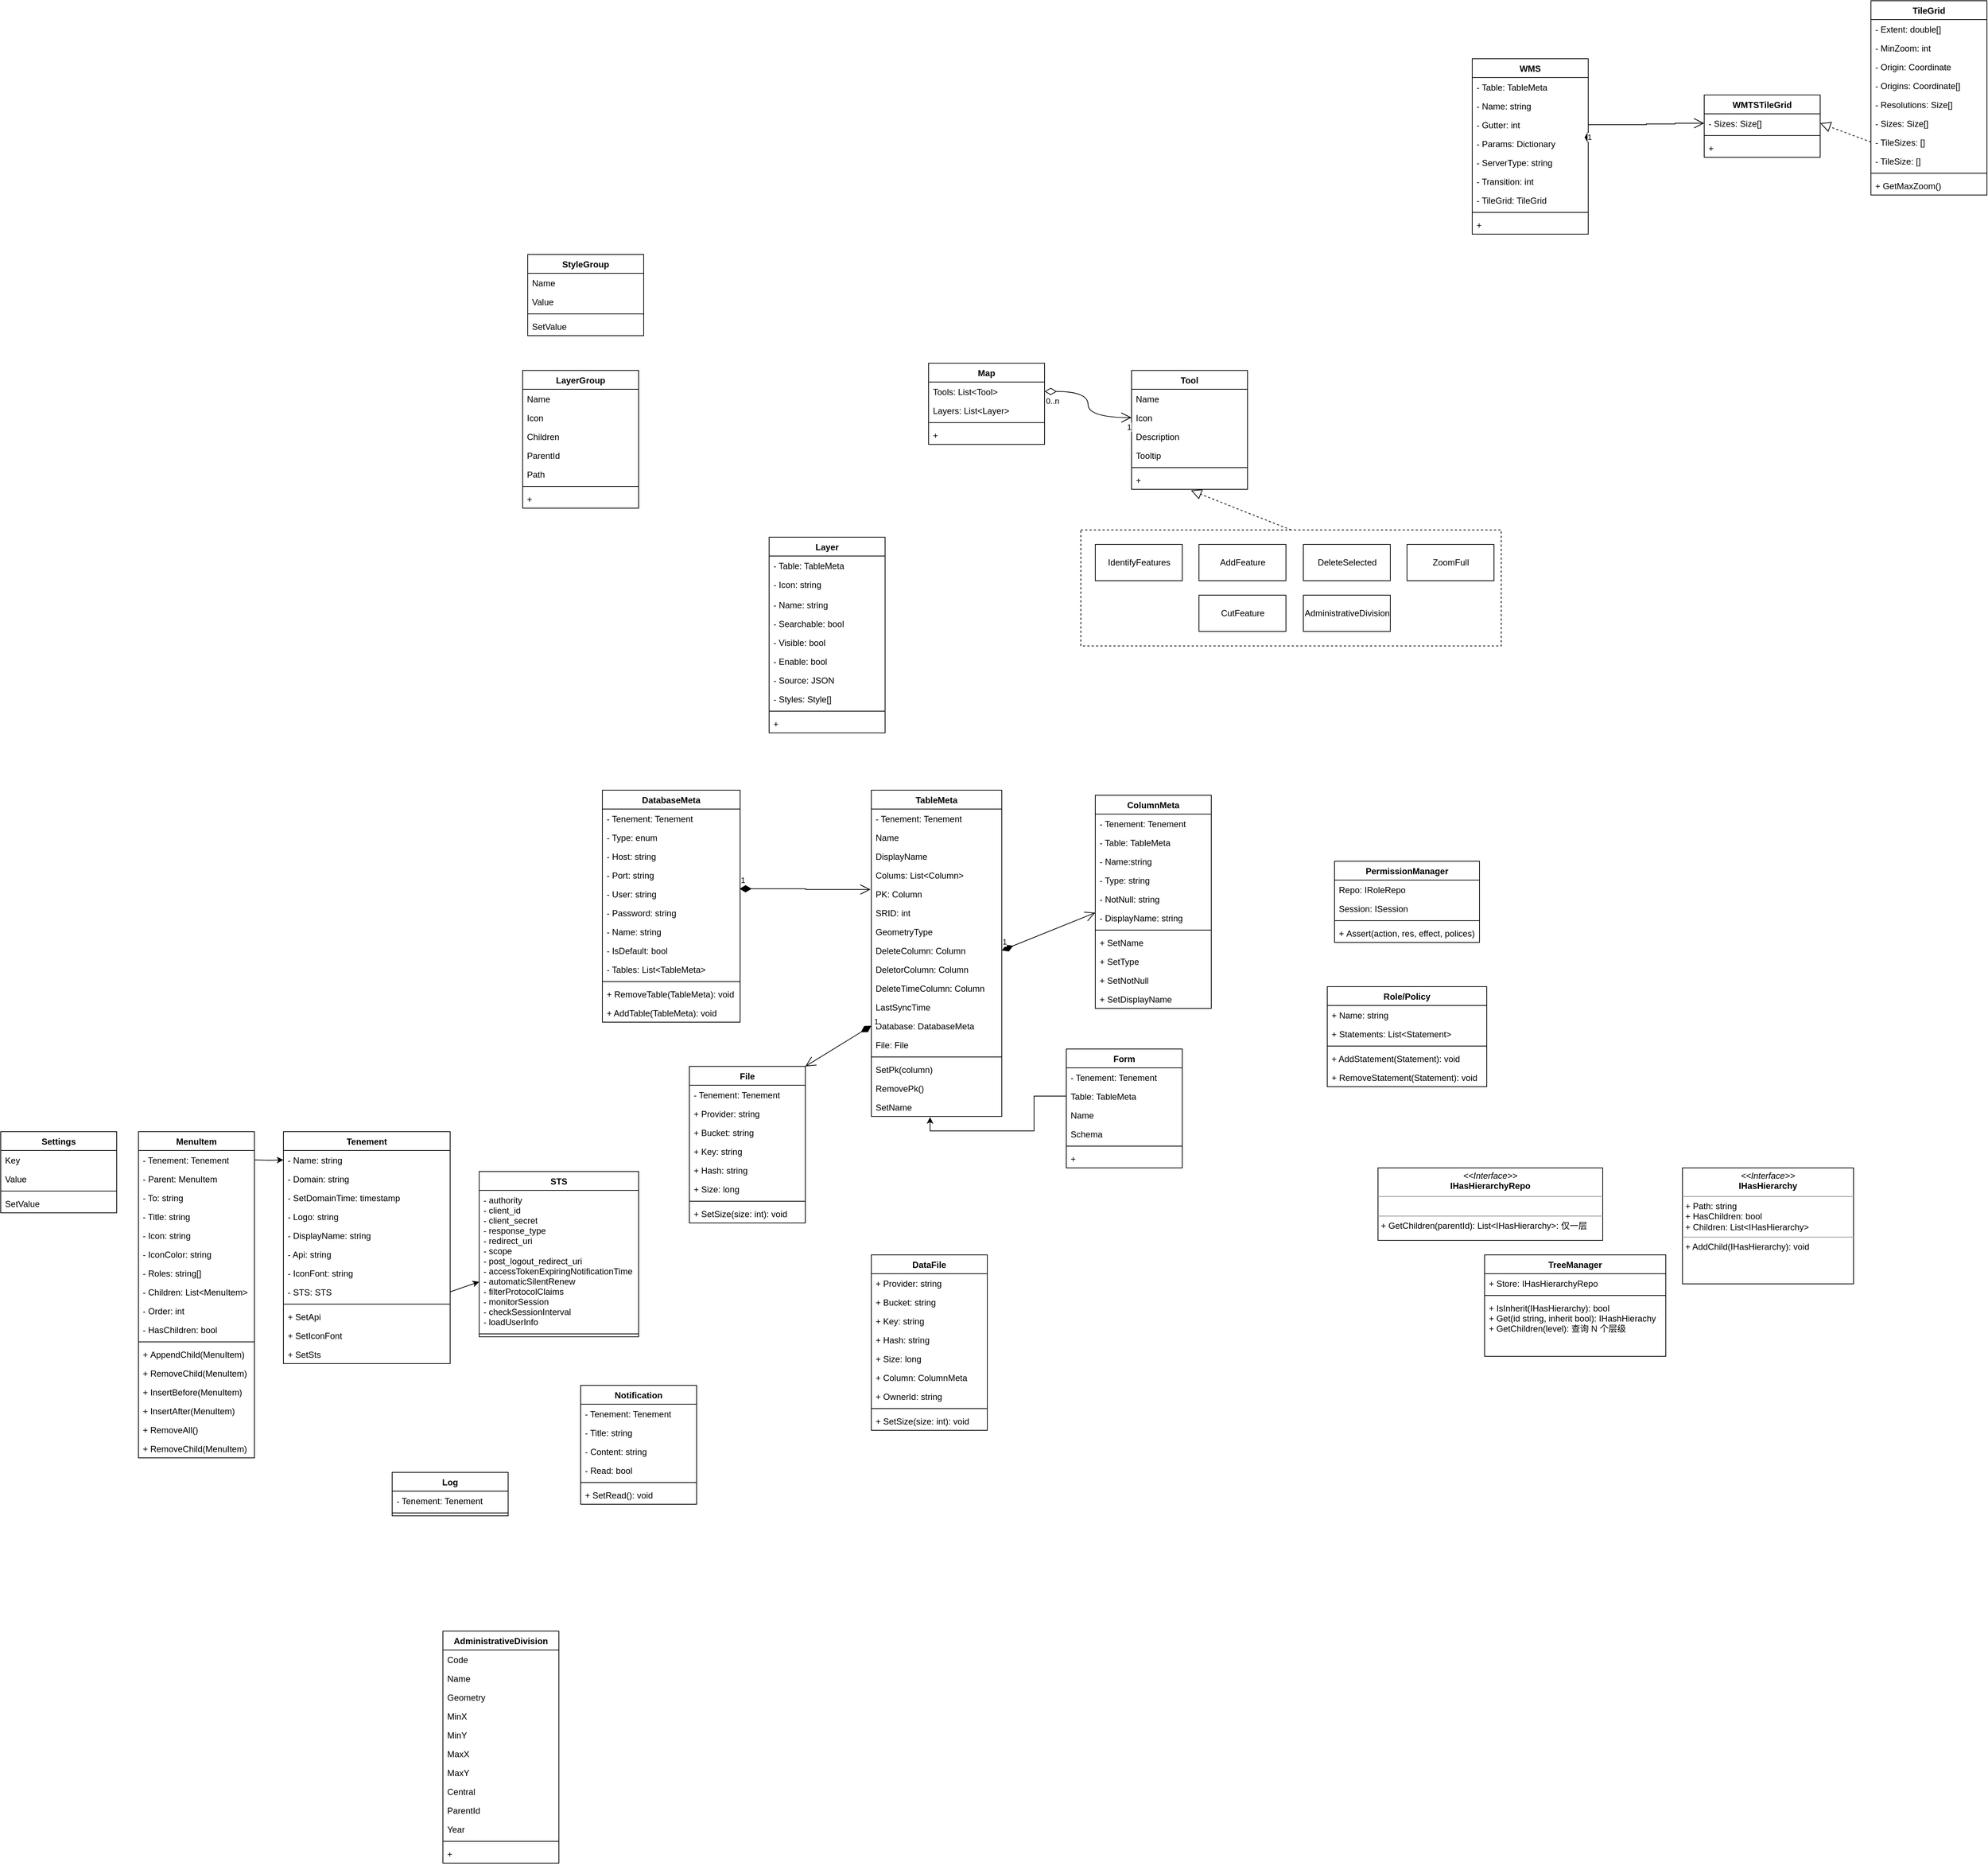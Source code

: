 <mxfile version="20.8.16" type="device"><diagram id="C5RBs43oDa-KdzZeNtuy" name="Page-1"><mxGraphModel dx="3492" dy="2330" grid="1" gridSize="10" guides="1" tooltips="1" connect="1" arrows="1" fold="1" page="1" pageScale="1" pageWidth="827" pageHeight="1169" math="0" shadow="0"><root><mxCell id="WIyWlLk6GJQsqaUBKTNV-0"/><mxCell id="WIyWlLk6GJQsqaUBKTNV-1" parent="WIyWlLk6GJQsqaUBKTNV-0"/><mxCell id="SXCsbxqE-FZTebD4q-OM-48" value="Tenement" style="swimlane;fontStyle=1;align=center;verticalAlign=top;childLayout=stackLayout;horizontal=1;startSize=26;horizontalStack=0;resizeParent=1;resizeParentMax=0;resizeLast=0;collapsible=1;marginBottom=0;" parent="WIyWlLk6GJQsqaUBKTNV-1" vertex="1"><mxGeometry x="-830" y="480" width="230" height="320" as="geometry"/></mxCell><mxCell id="SXCsbxqE-FZTebD4q-OM-49" value="- Name: string" style="text;strokeColor=none;fillColor=none;align=left;verticalAlign=top;spacingLeft=4;spacingRight=4;overflow=hidden;rotatable=0;points=[[0,0.5],[1,0.5]];portConstraint=eastwest;" parent="SXCsbxqE-FZTebD4q-OM-48" vertex="1"><mxGeometry y="26" width="230" height="26" as="geometry"/></mxCell><mxCell id="jzR75wsCJqNa1jtL20Vy-16" value="- Domain: string" style="text;strokeColor=none;fillColor=none;align=left;verticalAlign=top;spacingLeft=4;spacingRight=4;overflow=hidden;rotatable=0;points=[[0,0.5],[1,0.5]];portConstraint=eastwest;" parent="SXCsbxqE-FZTebD4q-OM-48" vertex="1"><mxGeometry y="52" width="230" height="26" as="geometry"/></mxCell><mxCell id="jzR75wsCJqNa1jtL20Vy-17" value="- SetDomainTime: timestamp" style="text;strokeColor=none;fillColor=none;align=left;verticalAlign=top;spacingLeft=4;spacingRight=4;overflow=hidden;rotatable=0;points=[[0,0.5],[1,0.5]];portConstraint=eastwest;" parent="SXCsbxqE-FZTebD4q-OM-48" vertex="1"><mxGeometry y="78" width="230" height="26" as="geometry"/></mxCell><mxCell id="SXCsbxqE-FZTebD4q-OM-54" value="- Logo: string" style="text;strokeColor=none;fillColor=none;align=left;verticalAlign=top;spacingLeft=4;spacingRight=4;overflow=hidden;rotatable=0;points=[[0,0.5],[1,0.5]];portConstraint=eastwest;" parent="SXCsbxqE-FZTebD4q-OM-48" vertex="1"><mxGeometry y="104" width="230" height="26" as="geometry"/></mxCell><mxCell id="SXCsbxqE-FZTebD4q-OM-53" value="- DisplayName: string" style="text;strokeColor=none;fillColor=none;align=left;verticalAlign=top;spacingLeft=4;spacingRight=4;overflow=hidden;rotatable=0;points=[[0,0.5],[1,0.5]];portConstraint=eastwest;" parent="SXCsbxqE-FZTebD4q-OM-48" vertex="1"><mxGeometry y="130" width="230" height="26" as="geometry"/></mxCell><mxCell id="SXCsbxqE-FZTebD4q-OM-55" value="- Api: string" style="text;strokeColor=none;fillColor=none;align=left;verticalAlign=top;spacingLeft=4;spacingRight=4;overflow=hidden;rotatable=0;points=[[0,0.5],[1,0.5]];portConstraint=eastwest;" parent="SXCsbxqE-FZTebD4q-OM-48" vertex="1"><mxGeometry y="156" width="230" height="26" as="geometry"/></mxCell><mxCell id="SXCsbxqE-FZTebD4q-OM-56" value="- IconFont: string" style="text;strokeColor=none;fillColor=none;align=left;verticalAlign=top;spacingLeft=4;spacingRight=4;overflow=hidden;rotatable=0;points=[[0,0.5],[1,0.5]];portConstraint=eastwest;" parent="SXCsbxqE-FZTebD4q-OM-48" vertex="1"><mxGeometry y="182" width="230" height="26" as="geometry"/></mxCell><mxCell id="SXCsbxqE-FZTebD4q-OM-57" value="- STS: STS" style="text;strokeColor=none;fillColor=none;align=left;verticalAlign=top;spacingLeft=4;spacingRight=4;overflow=hidden;rotatable=0;points=[[0,0.5],[1,0.5]];portConstraint=eastwest;" parent="SXCsbxqE-FZTebD4q-OM-48" vertex="1"><mxGeometry y="208" width="230" height="26" as="geometry"/></mxCell><mxCell id="SXCsbxqE-FZTebD4q-OM-50" value="" style="line;strokeWidth=1;fillColor=none;align=left;verticalAlign=middle;spacingTop=-1;spacingLeft=3;spacingRight=3;rotatable=0;labelPosition=right;points=[];portConstraint=eastwest;strokeColor=inherit;" parent="SXCsbxqE-FZTebD4q-OM-48" vertex="1"><mxGeometry y="234" width="230" height="8" as="geometry"/></mxCell><mxCell id="SXCsbxqE-FZTebD4q-OM-58" value="+ SetApi" style="text;strokeColor=none;fillColor=none;align=left;verticalAlign=top;spacingLeft=4;spacingRight=4;overflow=hidden;rotatable=0;points=[[0,0.5],[1,0.5]];portConstraint=eastwest;" parent="SXCsbxqE-FZTebD4q-OM-48" vertex="1"><mxGeometry y="242" width="230" height="26" as="geometry"/></mxCell><mxCell id="SXCsbxqE-FZTebD4q-OM-59" value="+ SetIconFont" style="text;strokeColor=none;fillColor=none;align=left;verticalAlign=top;spacingLeft=4;spacingRight=4;overflow=hidden;rotatable=0;points=[[0,0.5],[1,0.5]];portConstraint=eastwest;" parent="SXCsbxqE-FZTebD4q-OM-48" vertex="1"><mxGeometry y="268" width="230" height="26" as="geometry"/></mxCell><mxCell id="SXCsbxqE-FZTebD4q-OM-60" value="+ SetSts" style="text;strokeColor=none;fillColor=none;align=left;verticalAlign=top;spacingLeft=4;spacingRight=4;overflow=hidden;rotatable=0;points=[[0,0.5],[1,0.5]];portConstraint=eastwest;" parent="SXCsbxqE-FZTebD4q-OM-48" vertex="1"><mxGeometry y="294" width="230" height="26" as="geometry"/></mxCell><mxCell id="SXCsbxqE-FZTebD4q-OM-66" value="AdministrativeDivision" style="swimlane;fontStyle=1;align=center;verticalAlign=top;childLayout=stackLayout;horizontal=1;startSize=26;horizontalStack=0;resizeParent=1;resizeParentMax=0;resizeLast=0;collapsible=1;marginBottom=0;" parent="WIyWlLk6GJQsqaUBKTNV-1" vertex="1"><mxGeometry x="-610" y="1169" width="160" height="320" as="geometry"/></mxCell><mxCell id="SXCsbxqE-FZTebD4q-OM-67" value="Code" style="text;strokeColor=none;fillColor=none;align=left;verticalAlign=top;spacingLeft=4;spacingRight=4;overflow=hidden;rotatable=0;points=[[0,0.5],[1,0.5]];portConstraint=eastwest;" parent="SXCsbxqE-FZTebD4q-OM-66" vertex="1"><mxGeometry y="26" width="160" height="26" as="geometry"/></mxCell><mxCell id="SXCsbxqE-FZTebD4q-OM-70" value="Name" style="text;strokeColor=none;fillColor=none;align=left;verticalAlign=top;spacingLeft=4;spacingRight=4;overflow=hidden;rotatable=0;points=[[0,0.5],[1,0.5]];portConstraint=eastwest;" parent="SXCsbxqE-FZTebD4q-OM-66" vertex="1"><mxGeometry y="52" width="160" height="26" as="geometry"/></mxCell><mxCell id="SXCsbxqE-FZTebD4q-OM-72" value="Geometry" style="text;strokeColor=none;fillColor=none;align=left;verticalAlign=top;spacingLeft=4;spacingRight=4;overflow=hidden;rotatable=0;points=[[0,0.5],[1,0.5]];portConstraint=eastwest;" parent="SXCsbxqE-FZTebD4q-OM-66" vertex="1"><mxGeometry y="78" width="160" height="26" as="geometry"/></mxCell><mxCell id="SXCsbxqE-FZTebD4q-OM-73" value="MinX" style="text;strokeColor=none;fillColor=none;align=left;verticalAlign=top;spacingLeft=4;spacingRight=4;overflow=hidden;rotatable=0;points=[[0,0.5],[1,0.5]];portConstraint=eastwest;" parent="SXCsbxqE-FZTebD4q-OM-66" vertex="1"><mxGeometry y="104" width="160" height="26" as="geometry"/></mxCell><mxCell id="SXCsbxqE-FZTebD4q-OM-74" value="MinY" style="text;strokeColor=none;fillColor=none;align=left;verticalAlign=top;spacingLeft=4;spacingRight=4;overflow=hidden;rotatable=0;points=[[0,0.5],[1,0.5]];portConstraint=eastwest;" parent="SXCsbxqE-FZTebD4q-OM-66" vertex="1"><mxGeometry y="130" width="160" height="26" as="geometry"/></mxCell><mxCell id="SXCsbxqE-FZTebD4q-OM-75" value="MaxX" style="text;strokeColor=none;fillColor=none;align=left;verticalAlign=top;spacingLeft=4;spacingRight=4;overflow=hidden;rotatable=0;points=[[0,0.5],[1,0.5]];portConstraint=eastwest;" parent="SXCsbxqE-FZTebD4q-OM-66" vertex="1"><mxGeometry y="156" width="160" height="26" as="geometry"/></mxCell><mxCell id="SXCsbxqE-FZTebD4q-OM-76" value="MaxY" style="text;strokeColor=none;fillColor=none;align=left;verticalAlign=top;spacingLeft=4;spacingRight=4;overflow=hidden;rotatable=0;points=[[0,0.5],[1,0.5]];portConstraint=eastwest;" parent="SXCsbxqE-FZTebD4q-OM-66" vertex="1"><mxGeometry y="182" width="160" height="26" as="geometry"/></mxCell><mxCell id="SXCsbxqE-FZTebD4q-OM-77" value="Central" style="text;strokeColor=none;fillColor=none;align=left;verticalAlign=top;spacingLeft=4;spacingRight=4;overflow=hidden;rotatable=0;points=[[0,0.5],[1,0.5]];portConstraint=eastwest;" parent="SXCsbxqE-FZTebD4q-OM-66" vertex="1"><mxGeometry y="208" width="160" height="26" as="geometry"/></mxCell><mxCell id="SXCsbxqE-FZTebD4q-OM-78" value="ParentId" style="text;strokeColor=none;fillColor=none;align=left;verticalAlign=top;spacingLeft=4;spacingRight=4;overflow=hidden;rotatable=0;points=[[0,0.5],[1,0.5]];portConstraint=eastwest;" parent="SXCsbxqE-FZTebD4q-OM-66" vertex="1"><mxGeometry y="234" width="160" height="26" as="geometry"/></mxCell><mxCell id="SXCsbxqE-FZTebD4q-OM-228" value="Year" style="text;strokeColor=none;fillColor=none;align=left;verticalAlign=top;spacingLeft=4;spacingRight=4;overflow=hidden;rotatable=0;points=[[0,0.5],[1,0.5]];portConstraint=eastwest;" parent="SXCsbxqE-FZTebD4q-OM-66" vertex="1"><mxGeometry y="260" width="160" height="26" as="geometry"/></mxCell><mxCell id="SXCsbxqE-FZTebD4q-OM-68" value="" style="line;strokeWidth=1;fillColor=none;align=left;verticalAlign=middle;spacingTop=-1;spacingLeft=3;spacingRight=3;rotatable=0;labelPosition=right;points=[];portConstraint=eastwest;strokeColor=inherit;" parent="SXCsbxqE-FZTebD4q-OM-66" vertex="1"><mxGeometry y="286" width="160" height="8" as="geometry"/></mxCell><mxCell id="SXCsbxqE-FZTebD4q-OM-69" value="+ " style="text;strokeColor=none;fillColor=none;align=left;verticalAlign=top;spacingLeft=4;spacingRight=4;overflow=hidden;rotatable=0;points=[[0,0.5],[1,0.5]];portConstraint=eastwest;" parent="SXCsbxqE-FZTebD4q-OM-66" vertex="1"><mxGeometry y="294" width="160" height="26" as="geometry"/></mxCell><mxCell id="SXCsbxqE-FZTebD4q-OM-171" value="Settings" style="swimlane;fontStyle=1;align=center;verticalAlign=top;childLayout=stackLayout;horizontal=1;startSize=26;horizontalStack=0;resizeParent=1;resizeParentMax=0;resizeLast=0;collapsible=1;marginBottom=0;" parent="WIyWlLk6GJQsqaUBKTNV-1" vertex="1"><mxGeometry x="-1220" y="480" width="160" height="112" as="geometry"/></mxCell><mxCell id="SXCsbxqE-FZTebD4q-OM-172" value="Key" style="text;strokeColor=none;fillColor=none;align=left;verticalAlign=top;spacingLeft=4;spacingRight=4;overflow=hidden;rotatable=0;points=[[0,0.5],[1,0.5]];portConstraint=eastwest;" parent="SXCsbxqE-FZTebD4q-OM-171" vertex="1"><mxGeometry y="26" width="160" height="26" as="geometry"/></mxCell><mxCell id="SXCsbxqE-FZTebD4q-OM-175" value="Value" style="text;strokeColor=none;fillColor=none;align=left;verticalAlign=top;spacingLeft=4;spacingRight=4;overflow=hidden;rotatable=0;points=[[0,0.5],[1,0.5]];portConstraint=eastwest;" parent="SXCsbxqE-FZTebD4q-OM-171" vertex="1"><mxGeometry y="52" width="160" height="26" as="geometry"/></mxCell><mxCell id="SXCsbxqE-FZTebD4q-OM-173" value="" style="line;strokeWidth=1;fillColor=none;align=left;verticalAlign=middle;spacingTop=-1;spacingLeft=3;spacingRight=3;rotatable=0;labelPosition=right;points=[];portConstraint=eastwest;strokeColor=inherit;" parent="SXCsbxqE-FZTebD4q-OM-171" vertex="1"><mxGeometry y="78" width="160" height="8" as="geometry"/></mxCell><mxCell id="SXCsbxqE-FZTebD4q-OM-174" value="SetValue" style="text;strokeColor=none;fillColor=none;align=left;verticalAlign=top;spacingLeft=4;spacingRight=4;overflow=hidden;rotatable=0;points=[[0,0.5],[1,0.5]];portConstraint=eastwest;" parent="SXCsbxqE-FZTebD4q-OM-171" vertex="1"><mxGeometry y="86" width="160" height="26" as="geometry"/></mxCell><mxCell id="SXCsbxqE-FZTebD4q-OM-193" value="Form" style="swimlane;fontStyle=1;align=center;verticalAlign=top;childLayout=stackLayout;horizontal=1;startSize=26;horizontalStack=0;resizeParent=1;resizeParentMax=0;resizeLast=0;collapsible=1;marginBottom=0;" parent="WIyWlLk6GJQsqaUBKTNV-1" vertex="1"><mxGeometry x="250" y="366" width="160" height="164" as="geometry"/></mxCell><mxCell id="jzR75wsCJqNa1jtL20Vy-22" value="- Tenement: Tenement" style="text;strokeColor=none;fillColor=none;align=left;verticalAlign=top;spacingLeft=4;spacingRight=4;overflow=hidden;rotatable=0;points=[[0,0.5],[1,0.5]];portConstraint=eastwest;" parent="SXCsbxqE-FZTebD4q-OM-193" vertex="1"><mxGeometry y="26" width="160" height="26" as="geometry"/></mxCell><mxCell id="SXCsbxqE-FZTebD4q-OM-194" value="Table: TableMeta" style="text;strokeColor=none;fillColor=none;align=left;verticalAlign=top;spacingLeft=4;spacingRight=4;overflow=hidden;rotatable=0;points=[[0,0.5],[1,0.5]];portConstraint=eastwest;" parent="SXCsbxqE-FZTebD4q-OM-193" vertex="1"><mxGeometry y="52" width="160" height="26" as="geometry"/></mxCell><mxCell id="SXCsbxqE-FZTebD4q-OM-198" value="Name" style="text;strokeColor=none;fillColor=none;align=left;verticalAlign=top;spacingLeft=4;spacingRight=4;overflow=hidden;rotatable=0;points=[[0,0.5],[1,0.5]];portConstraint=eastwest;" parent="SXCsbxqE-FZTebD4q-OM-193" vertex="1"><mxGeometry y="78" width="160" height="26" as="geometry"/></mxCell><mxCell id="SXCsbxqE-FZTebD4q-OM-324" value="Schema" style="text;strokeColor=none;fillColor=none;align=left;verticalAlign=top;spacingLeft=4;spacingRight=4;overflow=hidden;rotatable=0;points=[[0,0.5],[1,0.5]];portConstraint=eastwest;" parent="SXCsbxqE-FZTebD4q-OM-193" vertex="1"><mxGeometry y="104" width="160" height="26" as="geometry"/></mxCell><mxCell id="SXCsbxqE-FZTebD4q-OM-195" value="" style="line;strokeWidth=1;fillColor=none;align=left;verticalAlign=middle;spacingTop=-1;spacingLeft=3;spacingRight=3;rotatable=0;labelPosition=right;points=[];portConstraint=eastwest;strokeColor=inherit;" parent="SXCsbxqE-FZTebD4q-OM-193" vertex="1"><mxGeometry y="130" width="160" height="8" as="geometry"/></mxCell><mxCell id="SXCsbxqE-FZTebD4q-OM-196" value="+ " style="text;strokeColor=none;fillColor=none;align=left;verticalAlign=top;spacingLeft=4;spacingRight=4;overflow=hidden;rotatable=0;points=[[0,0.5],[1,0.5]];portConstraint=eastwest;" parent="SXCsbxqE-FZTebD4q-OM-193" vertex="1"><mxGeometry y="138" width="160" height="26" as="geometry"/></mxCell><mxCell id="SXCsbxqE-FZTebD4q-OM-138" value="Tool" style="swimlane;fontStyle=1;align=center;verticalAlign=top;childLayout=stackLayout;horizontal=1;startSize=26;horizontalStack=0;resizeParent=1;resizeParentMax=0;resizeLast=0;collapsible=1;marginBottom=0;" parent="WIyWlLk6GJQsqaUBKTNV-1" vertex="1"><mxGeometry x="340" y="-570" width="160" height="164" as="geometry"/></mxCell><mxCell id="SXCsbxqE-FZTebD4q-OM-139" value="Name" style="text;strokeColor=none;fillColor=none;align=left;verticalAlign=top;spacingLeft=4;spacingRight=4;overflow=hidden;rotatable=0;points=[[0,0.5],[1,0.5]];portConstraint=eastwest;" parent="SXCsbxqE-FZTebD4q-OM-138" vertex="1"><mxGeometry y="26" width="160" height="26" as="geometry"/></mxCell><mxCell id="SXCsbxqE-FZTebD4q-OM-143" value="Icon" style="text;strokeColor=none;fillColor=none;align=left;verticalAlign=top;spacingLeft=4;spacingRight=4;overflow=hidden;rotatable=0;points=[[0,0.5],[1,0.5]];portConstraint=eastwest;" parent="SXCsbxqE-FZTebD4q-OM-138" vertex="1"><mxGeometry y="52" width="160" height="26" as="geometry"/></mxCell><mxCell id="SXCsbxqE-FZTebD4q-OM-144" value="Description" style="text;strokeColor=none;fillColor=none;align=left;verticalAlign=top;spacingLeft=4;spacingRight=4;overflow=hidden;rotatable=0;points=[[0,0.5],[1,0.5]];portConstraint=eastwest;" parent="SXCsbxqE-FZTebD4q-OM-138" vertex="1"><mxGeometry y="78" width="160" height="26" as="geometry"/></mxCell><mxCell id="SXCsbxqE-FZTebD4q-OM-145" value="Tooltip" style="text;strokeColor=none;fillColor=none;align=left;verticalAlign=top;spacingLeft=4;spacingRight=4;overflow=hidden;rotatable=0;points=[[0,0.5],[1,0.5]];portConstraint=eastwest;" parent="SXCsbxqE-FZTebD4q-OM-138" vertex="1"><mxGeometry y="104" width="160" height="26" as="geometry"/></mxCell><mxCell id="SXCsbxqE-FZTebD4q-OM-140" value="" style="line;strokeWidth=1;fillColor=none;align=left;verticalAlign=middle;spacingTop=-1;spacingLeft=3;spacingRight=3;rotatable=0;labelPosition=right;points=[];portConstraint=eastwest;strokeColor=inherit;" parent="SXCsbxqE-FZTebD4q-OM-138" vertex="1"><mxGeometry y="130" width="160" height="8" as="geometry"/></mxCell><mxCell id="SXCsbxqE-FZTebD4q-OM-141" value="+ " style="text;strokeColor=none;fillColor=none;align=left;verticalAlign=top;spacingLeft=4;spacingRight=4;overflow=hidden;rotatable=0;points=[[0,0.5],[1,0.5]];portConstraint=eastwest;" parent="SXCsbxqE-FZTebD4q-OM-138" vertex="1"><mxGeometry y="138" width="160" height="26" as="geometry"/></mxCell><mxCell id="SXCsbxqE-FZTebD4q-OM-218" value="" style="group" parent="WIyWlLk6GJQsqaUBKTNV-1" vertex="1" connectable="0"><mxGeometry x="270" y="-350" width="580" height="160" as="geometry"/></mxCell><mxCell id="SXCsbxqE-FZTebD4q-OM-217" value="" style="rounded=0;whiteSpace=wrap;html=1;dashed=1;" parent="SXCsbxqE-FZTebD4q-OM-218" vertex="1"><mxGeometry width="580" height="160" as="geometry"/></mxCell><mxCell id="SXCsbxqE-FZTebD4q-OM-148" value="AddFeature" style="html=1;" parent="SXCsbxqE-FZTebD4q-OM-218" vertex="1"><mxGeometry x="163" y="20" width="120" height="50" as="geometry"/></mxCell><mxCell id="SXCsbxqE-FZTebD4q-OM-149" value="DeleteSelected" style="html=1;" parent="SXCsbxqE-FZTebD4q-OM-218" vertex="1"><mxGeometry x="307" y="20" width="120" height="50" as="geometry"/></mxCell><mxCell id="SXCsbxqE-FZTebD4q-OM-150" value="ZoomFull" style="html=1;" parent="SXCsbxqE-FZTebD4q-OM-218" vertex="1"><mxGeometry x="450" y="20" width="120" height="50" as="geometry"/></mxCell><mxCell id="SXCsbxqE-FZTebD4q-OM-151" value="CutFeature" style="html=1;" parent="SXCsbxqE-FZTebD4q-OM-218" vertex="1"><mxGeometry x="163" y="90" width="120" height="50" as="geometry"/></mxCell><mxCell id="SXCsbxqE-FZTebD4q-OM-184" value="AdministrativeDivision" style="html=1;" parent="SXCsbxqE-FZTebD4q-OM-218" vertex="1"><mxGeometry x="307" y="90" width="120" height="50" as="geometry"/></mxCell><mxCell id="SXCsbxqE-FZTebD4q-OM-146" value="IdentifyFeatures" style="html=1;" parent="SXCsbxqE-FZTebD4q-OM-218" vertex="1"><mxGeometry x="20" y="20" width="120" height="50" as="geometry"/></mxCell><mxCell id="SXCsbxqE-FZTebD4q-OM-219" value="" style="endArrow=block;dashed=1;endFill=0;endSize=12;html=1;rounded=0;curved=1;exitX=0.5;exitY=0;exitDx=0;exitDy=0;entryX=0.513;entryY=1.058;entryDx=0;entryDy=0;entryPerimeter=0;" parent="WIyWlLk6GJQsqaUBKTNV-1" source="SXCsbxqE-FZTebD4q-OM-217" target="SXCsbxqE-FZTebD4q-OM-141" edge="1"><mxGeometry width="160" relative="1" as="geometry"><mxPoint x="510" y="-580" as="sourcePoint"/><mxPoint x="670" y="-580" as="targetPoint"/></mxGeometry></mxCell><mxCell id="SXCsbxqE-FZTebD4q-OM-220" value="" style="endArrow=open;html=1;endSize=12;startArrow=diamondThin;startSize=14;startFill=0;edgeStyle=orthogonalEdgeStyle;rounded=0;exitX=1;exitY=0.5;exitDx=0;exitDy=0;entryX=0;entryY=0.5;entryDx=0;entryDy=0;curved=1;" parent="WIyWlLk6GJQsqaUBKTNV-1" source="SXCsbxqE-FZTebD4q-OM-44" target="SXCsbxqE-FZTebD4q-OM-143" edge="1"><mxGeometry relative="1" as="geometry"><mxPoint x="144" y="-810" as="sourcePoint"/><mxPoint x="214" y="-743" as="targetPoint"/></mxGeometry></mxCell><mxCell id="SXCsbxqE-FZTebD4q-OM-221" value="0..n" style="edgeLabel;resizable=0;html=1;align=left;verticalAlign=top;" parent="SXCsbxqE-FZTebD4q-OM-220" connectable="0" vertex="1"><mxGeometry x="-1" relative="1" as="geometry"/></mxCell><mxCell id="SXCsbxqE-FZTebD4q-OM-222" value="1" style="edgeLabel;resizable=0;html=1;align=right;verticalAlign=top;" parent="SXCsbxqE-FZTebD4q-OM-220" connectable="0" vertex="1"><mxGeometry x="1" relative="1" as="geometry"/></mxCell><mxCell id="SXCsbxqE-FZTebD4q-OM-43" value="Map" style="swimlane;fontStyle=1;align=center;verticalAlign=top;childLayout=stackLayout;horizontal=1;startSize=26;horizontalStack=0;resizeParent=1;resizeParentMax=0;resizeLast=0;collapsible=1;marginBottom=0;" parent="WIyWlLk6GJQsqaUBKTNV-1" vertex="1"><mxGeometry x="60" y="-580" width="160" height="112" as="geometry"/></mxCell><mxCell id="SXCsbxqE-FZTebD4q-OM-44" value="Tools: List&lt;Tool&gt;" style="text;strokeColor=none;fillColor=none;align=left;verticalAlign=top;spacingLeft=4;spacingRight=4;overflow=hidden;rotatable=0;points=[[0,0.5],[1,0.5]];portConstraint=eastwest;" parent="SXCsbxqE-FZTebD4q-OM-43" vertex="1"><mxGeometry y="26" width="160" height="26" as="geometry"/></mxCell><mxCell id="SXCsbxqE-FZTebD4q-OM-121" value="Layers: List&lt;Layer&gt;" style="text;strokeColor=none;fillColor=none;align=left;verticalAlign=top;spacingLeft=4;spacingRight=4;overflow=hidden;rotatable=0;points=[[0,0.5],[1,0.5]];portConstraint=eastwest;" parent="SXCsbxqE-FZTebD4q-OM-43" vertex="1"><mxGeometry y="52" width="160" height="26" as="geometry"/></mxCell><mxCell id="SXCsbxqE-FZTebD4q-OM-45" value="" style="line;strokeWidth=1;fillColor=none;align=left;verticalAlign=middle;spacingTop=-1;spacingLeft=3;spacingRight=3;rotatable=0;labelPosition=right;points=[];portConstraint=eastwest;strokeColor=inherit;" parent="SXCsbxqE-FZTebD4q-OM-43" vertex="1"><mxGeometry y="78" width="160" height="8" as="geometry"/></mxCell><mxCell id="SXCsbxqE-FZTebD4q-OM-46" value="+ " style="text;strokeColor=none;fillColor=none;align=left;verticalAlign=top;spacingLeft=4;spacingRight=4;overflow=hidden;rotatable=0;points=[[0,0.5],[1,0.5]];portConstraint=eastwest;" parent="SXCsbxqE-FZTebD4q-OM-43" vertex="1"><mxGeometry y="86" width="160" height="26" as="geometry"/></mxCell><mxCell id="SXCsbxqE-FZTebD4q-OM-89" value="Layer" style="swimlane;fontStyle=1;align=center;verticalAlign=top;childLayout=stackLayout;horizontal=1;startSize=26;horizontalStack=0;resizeParent=1;resizeParentMax=0;resizeLast=0;collapsible=1;marginBottom=0;" parent="WIyWlLk6GJQsqaUBKTNV-1" vertex="1"><mxGeometry x="-160" y="-340" width="160" height="270" as="geometry"/></mxCell><mxCell id="yLN_VS3xtFo_jiefyDsg-43" value="- Table: TableMeta" style="text;strokeColor=none;fillColor=none;align=left;verticalAlign=top;spacingLeft=4;spacingRight=4;overflow=hidden;rotatable=0;points=[[0,0.5],[1,0.5]];portConstraint=eastwest;" vertex="1" parent="SXCsbxqE-FZTebD4q-OM-89"><mxGeometry y="26" width="160" height="26" as="geometry"/></mxCell><mxCell id="yLN_VS3xtFo_jiefyDsg-42" value="- Icon: string" style="text;strokeColor=none;fillColor=none;align=left;verticalAlign=top;spacingLeft=4;spacingRight=4;overflow=hidden;rotatable=0;points=[[0,0.5],[1,0.5]];portConstraint=eastwest;" vertex="1" parent="SXCsbxqE-FZTebD4q-OM-89"><mxGeometry y="52" width="160" height="28" as="geometry"/></mxCell><mxCell id="SXCsbxqE-FZTebD4q-OM-90" value="- Name: string" style="text;strokeColor=none;fillColor=none;align=left;verticalAlign=top;spacingLeft=4;spacingRight=4;overflow=hidden;rotatable=0;points=[[0,0.5],[1,0.5]];portConstraint=eastwest;" parent="SXCsbxqE-FZTebD4q-OM-89" vertex="1"><mxGeometry y="80" width="160" height="26" as="geometry"/></mxCell><mxCell id="SXCsbxqE-FZTebD4q-OM-94" value="- Searchable: bool" style="text;strokeColor=none;fillColor=none;align=left;verticalAlign=top;spacingLeft=4;spacingRight=4;overflow=hidden;rotatable=0;points=[[0,0.5],[1,0.5]];portConstraint=eastwest;" parent="SXCsbxqE-FZTebD4q-OM-89" vertex="1"><mxGeometry y="106" width="160" height="26" as="geometry"/></mxCell><mxCell id="SXCsbxqE-FZTebD4q-OM-124" value="- Visible: bool" style="text;strokeColor=none;fillColor=none;align=left;verticalAlign=top;spacingLeft=4;spacingRight=4;overflow=hidden;rotatable=0;points=[[0,0.5],[1,0.5]];portConstraint=eastwest;" parent="SXCsbxqE-FZTebD4q-OM-89" vertex="1"><mxGeometry y="132" width="160" height="26" as="geometry"/></mxCell><mxCell id="SXCsbxqE-FZTebD4q-OM-126" value="- Enable: bool" style="text;strokeColor=none;fillColor=none;align=left;verticalAlign=top;spacingLeft=4;spacingRight=4;overflow=hidden;rotatable=0;points=[[0,0.5],[1,0.5]];portConstraint=eastwest;" parent="SXCsbxqE-FZTebD4q-OM-89" vertex="1"><mxGeometry y="158" width="160" height="26" as="geometry"/></mxCell><mxCell id="SXCsbxqE-FZTebD4q-OM-134" value="- Source: JSON" style="text;strokeColor=none;fillColor=none;align=left;verticalAlign=top;spacingLeft=4;spacingRight=4;overflow=hidden;rotatable=0;points=[[0,0.5],[1,0.5]];portConstraint=eastwest;" parent="SXCsbxqE-FZTebD4q-OM-89" vertex="1"><mxGeometry y="184" width="160" height="26" as="geometry"/></mxCell><mxCell id="yLN_VS3xtFo_jiefyDsg-45" value="- Styles: Style[]" style="text;strokeColor=none;fillColor=none;align=left;verticalAlign=top;spacingLeft=4;spacingRight=4;overflow=hidden;rotatable=0;points=[[0,0.5],[1,0.5]];portConstraint=eastwest;" vertex="1" parent="SXCsbxqE-FZTebD4q-OM-89"><mxGeometry y="210" width="160" height="26" as="geometry"/></mxCell><mxCell id="SXCsbxqE-FZTebD4q-OM-91" value="" style="line;strokeWidth=1;fillColor=none;align=left;verticalAlign=middle;spacingTop=-1;spacingLeft=3;spacingRight=3;rotatable=0;labelPosition=right;points=[];portConstraint=eastwest;strokeColor=inherit;" parent="SXCsbxqE-FZTebD4q-OM-89" vertex="1"><mxGeometry y="236" width="160" height="8" as="geometry"/></mxCell><mxCell id="SXCsbxqE-FZTebD4q-OM-92" value="+ " style="text;strokeColor=none;fillColor=none;align=left;verticalAlign=top;spacingLeft=4;spacingRight=4;overflow=hidden;rotatable=0;points=[[0,0.5],[1,0.5]];portConstraint=eastwest;" parent="SXCsbxqE-FZTebD4q-OM-89" vertex="1"><mxGeometry y="244" width="160" height="26" as="geometry"/></mxCell><mxCell id="SXCsbxqE-FZTebD4q-OM-163" value="LayerGroup" style="swimlane;fontStyle=1;align=center;verticalAlign=top;childLayout=stackLayout;horizontal=1;startSize=26;horizontalStack=0;resizeParent=1;resizeParentMax=0;resizeLast=0;collapsible=1;marginBottom=0;" parent="WIyWlLk6GJQsqaUBKTNV-1" vertex="1"><mxGeometry x="-500" y="-570" width="160" height="190" as="geometry"/></mxCell><mxCell id="SXCsbxqE-FZTebD4q-OM-164" value="Name" style="text;strokeColor=none;fillColor=none;align=left;verticalAlign=top;spacingLeft=4;spacingRight=4;overflow=hidden;rotatable=0;points=[[0,0.5],[1,0.5]];portConstraint=eastwest;" parent="SXCsbxqE-FZTebD4q-OM-163" vertex="1"><mxGeometry y="26" width="160" height="26" as="geometry"/></mxCell><mxCell id="SXCsbxqE-FZTebD4q-OM-167" value="Icon" style="text;strokeColor=none;fillColor=none;align=left;verticalAlign=top;spacingLeft=4;spacingRight=4;overflow=hidden;rotatable=0;points=[[0,0.5],[1,0.5]];portConstraint=eastwest;" parent="SXCsbxqE-FZTebD4q-OM-163" vertex="1"><mxGeometry y="52" width="160" height="26" as="geometry"/></mxCell><mxCell id="SXCsbxqE-FZTebD4q-OM-168" value="Children" style="text;strokeColor=none;fillColor=none;align=left;verticalAlign=top;spacingLeft=4;spacingRight=4;overflow=hidden;rotatable=0;points=[[0,0.5],[1,0.5]];portConstraint=eastwest;" parent="SXCsbxqE-FZTebD4q-OM-163" vertex="1"><mxGeometry y="78" width="160" height="26" as="geometry"/></mxCell><mxCell id="SXCsbxqE-FZTebD4q-OM-169" value="ParentId" style="text;strokeColor=none;fillColor=none;align=left;verticalAlign=top;spacingLeft=4;spacingRight=4;overflow=hidden;rotatable=0;points=[[0,0.5],[1,0.5]];portConstraint=eastwest;" parent="SXCsbxqE-FZTebD4q-OM-163" vertex="1"><mxGeometry y="104" width="160" height="26" as="geometry"/></mxCell><mxCell id="SXCsbxqE-FZTebD4q-OM-170" value="Path" style="text;strokeColor=none;fillColor=none;align=left;verticalAlign=top;spacingLeft=4;spacingRight=4;overflow=hidden;rotatable=0;points=[[0,0.5],[1,0.5]];portConstraint=eastwest;" parent="SXCsbxqE-FZTebD4q-OM-163" vertex="1"><mxGeometry y="130" width="160" height="26" as="geometry"/></mxCell><mxCell id="SXCsbxqE-FZTebD4q-OM-165" value="" style="line;strokeWidth=1;fillColor=none;align=left;verticalAlign=middle;spacingTop=-1;spacingLeft=3;spacingRight=3;rotatable=0;labelPosition=right;points=[];portConstraint=eastwest;strokeColor=inherit;" parent="SXCsbxqE-FZTebD4q-OM-163" vertex="1"><mxGeometry y="156" width="160" height="8" as="geometry"/></mxCell><mxCell id="SXCsbxqE-FZTebD4q-OM-166" value="+ " style="text;strokeColor=none;fillColor=none;align=left;verticalAlign=top;spacingLeft=4;spacingRight=4;overflow=hidden;rotatable=0;points=[[0,0.5],[1,0.5]];portConstraint=eastwest;" parent="SXCsbxqE-FZTebD4q-OM-163" vertex="1"><mxGeometry y="164" width="160" height="26" as="geometry"/></mxCell><mxCell id="SXCsbxqE-FZTebD4q-OM-179" value="StyleGroup" style="swimlane;fontStyle=1;align=center;verticalAlign=top;childLayout=stackLayout;horizontal=1;startSize=26;horizontalStack=0;resizeParent=1;resizeParentMax=0;resizeLast=0;collapsible=1;marginBottom=0;" parent="WIyWlLk6GJQsqaUBKTNV-1" vertex="1"><mxGeometry x="-493" y="-730" width="160" height="112" as="geometry"/></mxCell><mxCell id="SXCsbxqE-FZTebD4q-OM-180" value="Name" style="text;strokeColor=none;fillColor=none;align=left;verticalAlign=top;spacingLeft=4;spacingRight=4;overflow=hidden;rotatable=0;points=[[0,0.5],[1,0.5]];portConstraint=eastwest;" parent="SXCsbxqE-FZTebD4q-OM-179" vertex="1"><mxGeometry y="26" width="160" height="26" as="geometry"/></mxCell><mxCell id="SXCsbxqE-FZTebD4q-OM-181" value="Value" style="text;strokeColor=none;fillColor=none;align=left;verticalAlign=top;spacingLeft=4;spacingRight=4;overflow=hidden;rotatable=0;points=[[0,0.5],[1,0.5]];portConstraint=eastwest;" parent="SXCsbxqE-FZTebD4q-OM-179" vertex="1"><mxGeometry y="52" width="160" height="26" as="geometry"/></mxCell><mxCell id="SXCsbxqE-FZTebD4q-OM-182" value="" style="line;strokeWidth=1;fillColor=none;align=left;verticalAlign=middle;spacingTop=-1;spacingLeft=3;spacingRight=3;rotatable=0;labelPosition=right;points=[];portConstraint=eastwest;strokeColor=inherit;" parent="SXCsbxqE-FZTebD4q-OM-179" vertex="1"><mxGeometry y="78" width="160" height="8" as="geometry"/></mxCell><mxCell id="SXCsbxqE-FZTebD4q-OM-183" value="SetValue" style="text;strokeColor=none;fillColor=none;align=left;verticalAlign=top;spacingLeft=4;spacingRight=4;overflow=hidden;rotatable=0;points=[[0,0.5],[1,0.5]];portConstraint=eastwest;" parent="SXCsbxqE-FZTebD4q-OM-179" vertex="1"><mxGeometry y="86" width="160" height="26" as="geometry"/></mxCell><mxCell id="SXCsbxqE-FZTebD4q-OM-242" value="MenuItem" style="swimlane;fontStyle=1;align=center;verticalAlign=top;childLayout=stackLayout;horizontal=1;startSize=26;horizontalStack=0;resizeParent=1;resizeParentMax=0;resizeLast=0;collapsible=1;marginBottom=0;" parent="WIyWlLk6GJQsqaUBKTNV-1" vertex="1"><mxGeometry x="-1030" y="480" width="160" height="450" as="geometry"/></mxCell><mxCell id="jzR75wsCJqNa1jtL20Vy-23" value="- Tenement: Tenement" style="text;strokeColor=none;fillColor=none;align=left;verticalAlign=top;spacingLeft=4;spacingRight=4;overflow=hidden;rotatable=0;points=[[0,0.5],[1,0.5]];portConstraint=eastwest;" parent="SXCsbxqE-FZTebD4q-OM-242" vertex="1"><mxGeometry y="26" width="160" height="26" as="geometry"/></mxCell><mxCell id="-I7T7BdDrC5ud4VMgZhX-5" value="- Parent: MenuItem" style="text;strokeColor=none;fillColor=none;align=left;verticalAlign=top;spacingLeft=4;spacingRight=4;overflow=hidden;rotatable=0;points=[[0,0.5],[1,0.5]];portConstraint=eastwest;" parent="SXCsbxqE-FZTebD4q-OM-242" vertex="1"><mxGeometry y="52" width="160" height="26" as="geometry"/></mxCell><mxCell id="KmeEssasA0K2M8NqdVPO-17" value="- To: string" style="text;strokeColor=none;fillColor=none;align=left;verticalAlign=top;spacingLeft=4;spacingRight=4;overflow=hidden;rotatable=0;points=[[0,0.5],[1,0.5]];portConstraint=eastwest;" parent="SXCsbxqE-FZTebD4q-OM-242" vertex="1"><mxGeometry y="78" width="160" height="26" as="geometry"/></mxCell><mxCell id="SXCsbxqE-FZTebD4q-OM-247" value="- Title: string" style="text;strokeColor=none;fillColor=none;align=left;verticalAlign=top;spacingLeft=4;spacingRight=4;overflow=hidden;rotatable=0;points=[[0,0.5],[1,0.5]];portConstraint=eastwest;" parent="SXCsbxqE-FZTebD4q-OM-242" vertex="1"><mxGeometry y="104" width="160" height="26" as="geometry"/></mxCell><mxCell id="SXCsbxqE-FZTebD4q-OM-248" value="- Icon: string" style="text;strokeColor=none;fillColor=none;align=left;verticalAlign=top;spacingLeft=4;spacingRight=4;overflow=hidden;rotatable=0;points=[[0,0.5],[1,0.5]];portConstraint=eastwest;" parent="SXCsbxqE-FZTebD4q-OM-242" vertex="1"><mxGeometry y="130" width="160" height="26" as="geometry"/></mxCell><mxCell id="SXCsbxqE-FZTebD4q-OM-249" value="- IconColor: string" style="text;strokeColor=none;fillColor=none;align=left;verticalAlign=top;spacingLeft=4;spacingRight=4;overflow=hidden;rotatable=0;points=[[0,0.5],[1,0.5]];portConstraint=eastwest;" parent="SXCsbxqE-FZTebD4q-OM-242" vertex="1"><mxGeometry y="156" width="160" height="26" as="geometry"/></mxCell><mxCell id="SXCsbxqE-FZTebD4q-OM-250" value="- Roles: string[]" style="text;strokeColor=none;fillColor=none;align=left;verticalAlign=top;spacingLeft=4;spacingRight=4;overflow=hidden;rotatable=0;points=[[0,0.5],[1,0.5]];portConstraint=eastwest;" parent="SXCsbxqE-FZTebD4q-OM-242" vertex="1"><mxGeometry y="182" width="160" height="26" as="geometry"/></mxCell><mxCell id="SXCsbxqE-FZTebD4q-OM-251" value="- Children: List&lt;MenuItem&gt;" style="text;strokeColor=none;fillColor=none;align=left;verticalAlign=top;spacingLeft=4;spacingRight=4;overflow=hidden;rotatable=0;points=[[0,0.5],[1,0.5]];portConstraint=eastwest;" parent="SXCsbxqE-FZTebD4q-OM-242" vertex="1"><mxGeometry y="208" width="160" height="26" as="geometry"/></mxCell><mxCell id="-I7T7BdDrC5ud4VMgZhX-2" value="- Order: int" style="text;strokeColor=none;fillColor=none;align=left;verticalAlign=top;spacingLeft=4;spacingRight=4;overflow=hidden;rotatable=0;points=[[0,0.5],[1,0.5]];portConstraint=eastwest;" parent="SXCsbxqE-FZTebD4q-OM-242" vertex="1"><mxGeometry y="234" width="160" height="26" as="geometry"/></mxCell><mxCell id="-I7T7BdDrC5ud4VMgZhX-36" value="- HasChildren: bool" style="text;strokeColor=none;fillColor=none;align=left;verticalAlign=top;spacingLeft=4;spacingRight=4;overflow=hidden;rotatable=0;points=[[0,0.5],[1,0.5]];portConstraint=eastwest;" parent="SXCsbxqE-FZTebD4q-OM-242" vertex="1"><mxGeometry y="260" width="160" height="26" as="geometry"/></mxCell><mxCell id="SXCsbxqE-FZTebD4q-OM-244" value="" style="line;strokeWidth=1;fillColor=none;align=left;verticalAlign=middle;spacingTop=-1;spacingLeft=3;spacingRight=3;rotatable=0;labelPosition=right;points=[];portConstraint=eastwest;strokeColor=inherit;" parent="SXCsbxqE-FZTebD4q-OM-242" vertex="1"><mxGeometry y="286" width="160" height="8" as="geometry"/></mxCell><mxCell id="SXCsbxqE-FZTebD4q-OM-245" value="+ AppendChild(MenuItem)" style="text;strokeColor=none;fillColor=none;align=left;verticalAlign=top;spacingLeft=4;spacingRight=4;overflow=hidden;rotatable=0;points=[[0,0.5],[1,0.5]];portConstraint=eastwest;" parent="SXCsbxqE-FZTebD4q-OM-242" vertex="1"><mxGeometry y="294" width="160" height="26" as="geometry"/></mxCell><mxCell id="-I7T7BdDrC5ud4VMgZhX-1" value="+ RemoveChild(MenuItem)" style="text;strokeColor=none;fillColor=none;align=left;verticalAlign=top;spacingLeft=4;spacingRight=4;overflow=hidden;rotatable=0;points=[[0,0.5],[1,0.5]];portConstraint=eastwest;" parent="SXCsbxqE-FZTebD4q-OM-242" vertex="1"><mxGeometry y="320" width="160" height="26" as="geometry"/></mxCell><mxCell id="-I7T7BdDrC5ud4VMgZhX-3" value="+ InsertBefore(MenuItem)" style="text;strokeColor=none;fillColor=none;align=left;verticalAlign=top;spacingLeft=4;spacingRight=4;overflow=hidden;rotatable=0;points=[[0,0.5],[1,0.5]];portConstraint=eastwest;" parent="SXCsbxqE-FZTebD4q-OM-242" vertex="1"><mxGeometry y="346" width="160" height="26" as="geometry"/></mxCell><mxCell id="-I7T7BdDrC5ud4VMgZhX-4" value="+ InsertAfter(MenuItem)" style="text;strokeColor=none;fillColor=none;align=left;verticalAlign=top;spacingLeft=4;spacingRight=4;overflow=hidden;rotatable=0;points=[[0,0.5],[1,0.5]];portConstraint=eastwest;" parent="SXCsbxqE-FZTebD4q-OM-242" vertex="1"><mxGeometry y="372" width="160" height="26" as="geometry"/></mxCell><mxCell id="-I7T7BdDrC5ud4VMgZhX-6" value="+ RemoveAll()" style="text;strokeColor=none;fillColor=none;align=left;verticalAlign=top;spacingLeft=4;spacingRight=4;overflow=hidden;rotatable=0;points=[[0,0.5],[1,0.5]];portConstraint=eastwest;" parent="SXCsbxqE-FZTebD4q-OM-242" vertex="1"><mxGeometry y="398" width="160" height="26" as="geometry"/></mxCell><mxCell id="-I7T7BdDrC5ud4VMgZhX-7" value="+ RemoveChild(MenuItem)" style="text;strokeColor=none;fillColor=none;align=left;verticalAlign=top;spacingLeft=4;spacingRight=4;overflow=hidden;rotatable=0;points=[[0,0.5],[1,0.5]];portConstraint=eastwest;" parent="SXCsbxqE-FZTebD4q-OM-242" vertex="1"><mxGeometry y="424" width="160" height="26" as="geometry"/></mxCell><mxCell id="SXCsbxqE-FZTebD4q-OM-0" value="DatabaseMeta" style="swimlane;fontStyle=1;align=center;verticalAlign=top;childLayout=stackLayout;horizontal=1;startSize=26;horizontalStack=0;resizeParent=1;resizeParentMax=0;resizeLast=0;collapsible=1;marginBottom=0;" parent="WIyWlLk6GJQsqaUBKTNV-1" vertex="1"><mxGeometry x="-390" y="9" width="190" height="320" as="geometry"/></mxCell><mxCell id="jzR75wsCJqNa1jtL20Vy-24" value="- Tenement: Tenement" style="text;strokeColor=none;fillColor=none;align=left;verticalAlign=top;spacingLeft=4;spacingRight=4;overflow=hidden;rotatable=0;points=[[0,0.5],[1,0.5]];portConstraint=eastwest;" parent="SXCsbxqE-FZTebD4q-OM-0" vertex="1"><mxGeometry y="26" width="190" height="26" as="geometry"/></mxCell><mxCell id="jzR75wsCJqNa1jtL20Vy-18" value="- Type: enum" style="text;strokeColor=none;fillColor=none;align=left;verticalAlign=top;spacingLeft=4;spacingRight=4;overflow=hidden;rotatable=0;points=[[0,0.5],[1,0.5]];portConstraint=eastwest;" parent="SXCsbxqE-FZTebD4q-OM-0" vertex="1"><mxGeometry y="52" width="190" height="26" as="geometry"/></mxCell><mxCell id="SXCsbxqE-FZTebD4q-OM-308" value="- Host: string" style="text;strokeColor=none;fillColor=none;align=left;verticalAlign=top;spacingLeft=4;spacingRight=4;overflow=hidden;rotatable=0;points=[[0,0.5],[1,0.5]];portConstraint=eastwest;" parent="SXCsbxqE-FZTebD4q-OM-0" vertex="1"><mxGeometry y="78" width="190" height="26" as="geometry"/></mxCell><mxCell id="SXCsbxqE-FZTebD4q-OM-309" value="- Port: string" style="text;strokeColor=none;fillColor=none;align=left;verticalAlign=top;spacingLeft=4;spacingRight=4;overflow=hidden;rotatable=0;points=[[0,0.5],[1,0.5]];portConstraint=eastwest;" parent="SXCsbxqE-FZTebD4q-OM-0" vertex="1"><mxGeometry y="104" width="190" height="26" as="geometry"/></mxCell><mxCell id="SXCsbxqE-FZTebD4q-OM-310" value="- User: string" style="text;strokeColor=none;fillColor=none;align=left;verticalAlign=top;spacingLeft=4;spacingRight=4;overflow=hidden;rotatable=0;points=[[0,0.5],[1,0.5]];portConstraint=eastwest;" parent="SXCsbxqE-FZTebD4q-OM-0" vertex="1"><mxGeometry y="130" width="190" height="26" as="geometry"/></mxCell><mxCell id="SXCsbxqE-FZTebD4q-OM-311" value="- Password: string" style="text;strokeColor=none;fillColor=none;align=left;verticalAlign=top;spacingLeft=4;spacingRight=4;overflow=hidden;rotatable=0;points=[[0,0.5],[1,0.5]];portConstraint=eastwest;" parent="SXCsbxqE-FZTebD4q-OM-0" vertex="1"><mxGeometry y="156" width="190" height="26" as="geometry"/></mxCell><mxCell id="SXCsbxqE-FZTebD4q-OM-6" value="- Name: string" style="text;strokeColor=none;fillColor=none;align=left;verticalAlign=top;spacingLeft=4;spacingRight=4;overflow=hidden;rotatable=0;points=[[0,0.5],[1,0.5]];portConstraint=eastwest;" parent="SXCsbxqE-FZTebD4q-OM-0" vertex="1"><mxGeometry y="182" width="190" height="26" as="geometry"/></mxCell><mxCell id="jzR75wsCJqNa1jtL20Vy-25" value="- IsDefault: bool" style="text;strokeColor=none;fillColor=none;align=left;verticalAlign=top;spacingLeft=4;spacingRight=4;overflow=hidden;rotatable=0;points=[[0,0.5],[1,0.5]];portConstraint=eastwest;" parent="SXCsbxqE-FZTebD4q-OM-0" vertex="1"><mxGeometry y="208" width="190" height="26" as="geometry"/></mxCell><mxCell id="-I7T7BdDrC5ud4VMgZhX-12" value="- Tables: List&lt;TableMeta&gt;" style="text;strokeColor=none;fillColor=none;align=left;verticalAlign=top;spacingLeft=4;spacingRight=4;overflow=hidden;rotatable=0;points=[[0,0.5],[1,0.5]];portConstraint=eastwest;" parent="SXCsbxqE-FZTebD4q-OM-0" vertex="1"><mxGeometry y="234" width="190" height="26" as="geometry"/></mxCell><mxCell id="SXCsbxqE-FZTebD4q-OM-2" value="" style="line;strokeWidth=1;fillColor=none;align=left;verticalAlign=middle;spacingTop=-1;spacingLeft=3;spacingRight=3;rotatable=0;labelPosition=right;points=[];portConstraint=eastwest;strokeColor=inherit;" parent="SXCsbxqE-FZTebD4q-OM-0" vertex="1"><mxGeometry y="260" width="190" height="8" as="geometry"/></mxCell><mxCell id="SXCsbxqE-FZTebD4q-OM-3" value="+ RemoveTable(TableMeta): void" style="text;strokeColor=none;fillColor=none;align=left;verticalAlign=top;spacingLeft=4;spacingRight=4;overflow=hidden;rotatable=0;points=[[0,0.5],[1,0.5]];portConstraint=eastwest;" parent="SXCsbxqE-FZTebD4q-OM-0" vertex="1"><mxGeometry y="268" width="190" height="26" as="geometry"/></mxCell><mxCell id="SXCsbxqE-FZTebD4q-OM-17" value="+ AddTable(TableMeta): void" style="text;strokeColor=none;fillColor=none;align=left;verticalAlign=top;spacingLeft=4;spacingRight=4;overflow=hidden;rotatable=0;points=[[0,0.5],[1,0.5]];portConstraint=eastwest;" parent="SXCsbxqE-FZTebD4q-OM-0" vertex="1"><mxGeometry y="294" width="190" height="26" as="geometry"/></mxCell><mxCell id="SXCsbxqE-FZTebD4q-OM-8" value="TableMeta" style="swimlane;fontStyle=1;align=center;verticalAlign=top;childLayout=stackLayout;horizontal=1;startSize=26;horizontalStack=0;resizeParent=1;resizeParentMax=0;resizeLast=0;collapsible=1;marginBottom=0;" parent="WIyWlLk6GJQsqaUBKTNV-1" vertex="1"><mxGeometry x="-19" y="9" width="180" height="450" as="geometry"/></mxCell><mxCell id="jzR75wsCJqNa1jtL20Vy-26" value="- Tenement: Tenement" style="text;strokeColor=none;fillColor=none;align=left;verticalAlign=top;spacingLeft=4;spacingRight=4;overflow=hidden;rotatable=0;points=[[0,0.5],[1,0.5]];portConstraint=eastwest;" parent="SXCsbxqE-FZTebD4q-OM-8" vertex="1"><mxGeometry y="26" width="180" height="26" as="geometry"/></mxCell><mxCell id="SXCsbxqE-FZTebD4q-OM-9" value="Name" style="text;strokeColor=none;fillColor=none;align=left;verticalAlign=top;spacingLeft=4;spacingRight=4;overflow=hidden;rotatable=0;points=[[0,0.5],[1,0.5]];portConstraint=eastwest;" parent="SXCsbxqE-FZTebD4q-OM-8" vertex="1"><mxGeometry y="52" width="180" height="26" as="geometry"/></mxCell><mxCell id="SXCsbxqE-FZTebD4q-OM-319" value="DisplayName" style="text;strokeColor=none;fillColor=none;align=left;verticalAlign=top;spacingLeft=4;spacingRight=4;overflow=hidden;rotatable=0;points=[[0,0.5],[1,0.5]];portConstraint=eastwest;" parent="SXCsbxqE-FZTebD4q-OM-8" vertex="1"><mxGeometry y="78" width="180" height="26" as="geometry"/></mxCell><mxCell id="SXCsbxqE-FZTebD4q-OM-18" value="Colums: List&lt;Column&gt;" style="text;strokeColor=none;fillColor=none;align=left;verticalAlign=top;spacingLeft=4;spacingRight=4;overflow=hidden;rotatable=0;points=[[0,0.5],[1,0.5]];portConstraint=eastwest;" parent="SXCsbxqE-FZTebD4q-OM-8" vertex="1"><mxGeometry y="104" width="180" height="26" as="geometry"/></mxCell><mxCell id="SXCsbxqE-FZTebD4q-OM-19" value="PK: Column" style="text;strokeColor=none;fillColor=none;align=left;verticalAlign=top;spacingLeft=4;spacingRight=4;overflow=hidden;rotatable=0;points=[[0,0.5],[1,0.5]];portConstraint=eastwest;" parent="SXCsbxqE-FZTebD4q-OM-8" vertex="1"><mxGeometry y="130" width="180" height="26" as="geometry"/></mxCell><mxCell id="yLN_VS3xtFo_jiefyDsg-4" value="SRID: int" style="text;strokeColor=none;fillColor=none;align=left;verticalAlign=top;spacingLeft=4;spacingRight=4;overflow=hidden;rotatable=0;points=[[0,0.5],[1,0.5]];portConstraint=eastwest;" vertex="1" parent="SXCsbxqE-FZTebD4q-OM-8"><mxGeometry y="156" width="180" height="26" as="geometry"/></mxCell><mxCell id="SXCsbxqE-FZTebD4q-OM-125" value="GeometryType" style="text;strokeColor=none;fillColor=none;align=left;verticalAlign=top;spacingLeft=4;spacingRight=4;overflow=hidden;rotatable=0;points=[[0,0.5],[1,0.5]];portConstraint=eastwest;" parent="SXCsbxqE-FZTebD4q-OM-8" vertex="1"><mxGeometry y="182" width="180" height="26" as="geometry"/></mxCell><mxCell id="SXCsbxqE-FZTebD4q-OM-210" value="DeleteColumn: Column" style="text;strokeColor=none;fillColor=none;align=left;verticalAlign=top;spacingLeft=4;spacingRight=4;overflow=hidden;rotatable=0;points=[[0,0.5],[1,0.5]];portConstraint=eastwest;" parent="SXCsbxqE-FZTebD4q-OM-8" vertex="1"><mxGeometry y="208" width="180" height="26" as="geometry"/></mxCell><mxCell id="SXCsbxqE-FZTebD4q-OM-316" value="DeletorColumn: Column" style="text;strokeColor=none;fillColor=none;align=left;verticalAlign=top;spacingLeft=4;spacingRight=4;overflow=hidden;rotatable=0;points=[[0,0.5],[1,0.5]];portConstraint=eastwest;" parent="SXCsbxqE-FZTebD4q-OM-8" vertex="1"><mxGeometry y="234" width="180" height="26" as="geometry"/></mxCell><mxCell id="SXCsbxqE-FZTebD4q-OM-317" value="DeleteTimeColumn: Column" style="text;strokeColor=none;fillColor=none;align=left;verticalAlign=top;spacingLeft=4;spacingRight=4;overflow=hidden;rotatable=0;points=[[0,0.5],[1,0.5]];portConstraint=eastwest;" parent="SXCsbxqE-FZTebD4q-OM-8" vertex="1"><mxGeometry y="260" width="180" height="26" as="geometry"/></mxCell><mxCell id="SXCsbxqE-FZTebD4q-OM-322" value="LastSyncTime" style="text;strokeColor=none;fillColor=none;align=left;verticalAlign=top;spacingLeft=4;spacingRight=4;overflow=hidden;rotatable=0;points=[[0,0.5],[1,0.5]];portConstraint=eastwest;" parent="SXCsbxqE-FZTebD4q-OM-8" vertex="1"><mxGeometry y="286" width="180" height="26" as="geometry"/></mxCell><mxCell id="-I7T7BdDrC5ud4VMgZhX-15" value="Database: DatabaseMeta" style="text;strokeColor=none;fillColor=none;align=left;verticalAlign=top;spacingLeft=4;spacingRight=4;overflow=hidden;rotatable=0;points=[[0,0.5],[1,0.5]];portConstraint=eastwest;" parent="SXCsbxqE-FZTebD4q-OM-8" vertex="1"><mxGeometry y="312" width="180" height="26" as="geometry"/></mxCell><mxCell id="jzR75wsCJqNa1jtL20Vy-13" value="File: File" style="text;strokeColor=none;fillColor=none;align=left;verticalAlign=top;spacingLeft=4;spacingRight=4;overflow=hidden;rotatable=0;points=[[0,0.5],[1,0.5]];portConstraint=eastwest;" parent="SXCsbxqE-FZTebD4q-OM-8" vertex="1"><mxGeometry y="338" width="180" height="26" as="geometry"/></mxCell><mxCell id="SXCsbxqE-FZTebD4q-OM-10" value="" style="line;strokeWidth=1;fillColor=none;align=left;verticalAlign=middle;spacingTop=-1;spacingLeft=3;spacingRight=3;rotatable=0;labelPosition=right;points=[];portConstraint=eastwest;strokeColor=inherit;" parent="SXCsbxqE-FZTebD4q-OM-8" vertex="1"><mxGeometry y="364" width="180" height="8" as="geometry"/></mxCell><mxCell id="SXCsbxqE-FZTebD4q-OM-22" value="SetPk(column)" style="text;strokeColor=none;fillColor=none;align=left;verticalAlign=top;spacingLeft=4;spacingRight=4;overflow=hidden;rotatable=0;points=[[0,0.5],[1,0.5]];portConstraint=eastwest;" parent="SXCsbxqE-FZTebD4q-OM-8" vertex="1"><mxGeometry y="372" width="180" height="26" as="geometry"/></mxCell><mxCell id="SXCsbxqE-FZTebD4q-OM-23" value="RemovePk()" style="text;strokeColor=none;fillColor=none;align=left;verticalAlign=top;spacingLeft=4;spacingRight=4;overflow=hidden;rotatable=0;points=[[0,0.5],[1,0.5]];portConstraint=eastwest;" parent="SXCsbxqE-FZTebD4q-OM-8" vertex="1"><mxGeometry y="398" width="180" height="26" as="geometry"/></mxCell><mxCell id="SXCsbxqE-FZTebD4q-OM-33" value="SetName" style="text;strokeColor=none;fillColor=none;align=left;verticalAlign=top;spacingLeft=4;spacingRight=4;overflow=hidden;rotatable=0;points=[[0,0.5],[1,0.5]];portConstraint=eastwest;" parent="SXCsbxqE-FZTebD4q-OM-8" vertex="1"><mxGeometry y="424" width="180" height="26" as="geometry"/></mxCell><mxCell id="SXCsbxqE-FZTebD4q-OM-26" value="ColumnMeta" style="swimlane;fontStyle=1;align=center;verticalAlign=top;childLayout=stackLayout;horizontal=1;startSize=26;horizontalStack=0;resizeParent=1;resizeParentMax=0;resizeLast=0;collapsible=1;marginBottom=0;" parent="WIyWlLk6GJQsqaUBKTNV-1" vertex="1"><mxGeometry x="290" y="16" width="160" height="294" as="geometry"/></mxCell><mxCell id="jzR75wsCJqNa1jtL20Vy-27" value="- Tenement: Tenement" style="text;strokeColor=none;fillColor=none;align=left;verticalAlign=top;spacingLeft=4;spacingRight=4;overflow=hidden;rotatable=0;points=[[0,0.5],[1,0.5]];portConstraint=eastwest;" parent="SXCsbxqE-FZTebD4q-OM-26" vertex="1"><mxGeometry y="26" width="160" height="26" as="geometry"/></mxCell><mxCell id="SXCsbxqE-FZTebD4q-OM-27" value="- Table: TableMeta" style="text;strokeColor=none;fillColor=none;align=left;verticalAlign=top;spacingLeft=4;spacingRight=4;overflow=hidden;rotatable=0;points=[[0,0.5],[1,0.5]];portConstraint=eastwest;" parent="SXCsbxqE-FZTebD4q-OM-26" vertex="1"><mxGeometry y="52" width="160" height="26" as="geometry"/></mxCell><mxCell id="jzR75wsCJqNa1jtL20Vy-12" value="- Name:string" style="text;strokeColor=none;fillColor=none;align=left;verticalAlign=top;spacingLeft=4;spacingRight=4;overflow=hidden;rotatable=0;points=[[0,0.5],[1,0.5]];portConstraint=eastwest;" parent="SXCsbxqE-FZTebD4q-OM-26" vertex="1"><mxGeometry y="78" width="160" height="26" as="geometry"/></mxCell><mxCell id="SXCsbxqE-FZTebD4q-OM-30" value="- Type: string" style="text;strokeColor=none;fillColor=none;align=left;verticalAlign=top;spacingLeft=4;spacingRight=4;overflow=hidden;rotatable=0;points=[[0,0.5],[1,0.5]];portConstraint=eastwest;" parent="SXCsbxqE-FZTebD4q-OM-26" vertex="1"><mxGeometry y="104" width="160" height="26" as="geometry"/></mxCell><mxCell id="SXCsbxqE-FZTebD4q-OM-36" value="- NotNull: string" style="text;strokeColor=none;fillColor=none;align=left;verticalAlign=top;spacingLeft=4;spacingRight=4;overflow=hidden;rotatable=0;points=[[0,0.5],[1,0.5]];portConstraint=eastwest;" parent="SXCsbxqE-FZTebD4q-OM-26" vertex="1"><mxGeometry y="130" width="160" height="26" as="geometry"/></mxCell><mxCell id="SXCsbxqE-FZTebD4q-OM-214" value="- DisplayName: string" style="text;strokeColor=none;fillColor=none;align=left;verticalAlign=top;spacingLeft=4;spacingRight=4;overflow=hidden;rotatable=0;points=[[0,0.5],[1,0.5]];portConstraint=eastwest;" parent="SXCsbxqE-FZTebD4q-OM-26" vertex="1"><mxGeometry y="156" width="160" height="26" as="geometry"/></mxCell><mxCell id="SXCsbxqE-FZTebD4q-OM-28" value="" style="line;strokeWidth=1;fillColor=none;align=left;verticalAlign=middle;spacingTop=-1;spacingLeft=3;spacingRight=3;rotatable=0;labelPosition=right;points=[];portConstraint=eastwest;strokeColor=inherit;" parent="SXCsbxqE-FZTebD4q-OM-26" vertex="1"><mxGeometry y="182" width="160" height="8" as="geometry"/></mxCell><mxCell id="SXCsbxqE-FZTebD4q-OM-29" value="+ SetName" style="text;strokeColor=none;fillColor=none;align=left;verticalAlign=top;spacingLeft=4;spacingRight=4;overflow=hidden;rotatable=0;points=[[0,0.5],[1,0.5]];portConstraint=eastwest;" parent="SXCsbxqE-FZTebD4q-OM-26" vertex="1"><mxGeometry y="190" width="160" height="26" as="geometry"/></mxCell><mxCell id="SXCsbxqE-FZTebD4q-OM-34" value="+ SetType" style="text;strokeColor=none;fillColor=none;align=left;verticalAlign=top;spacingLeft=4;spacingRight=4;overflow=hidden;rotatable=0;points=[[0,0.5],[1,0.5]];portConstraint=eastwest;" parent="SXCsbxqE-FZTebD4q-OM-26" vertex="1"><mxGeometry y="216" width="160" height="26" as="geometry"/></mxCell><mxCell id="SXCsbxqE-FZTebD4q-OM-37" value="+ SetNotNull" style="text;strokeColor=none;fillColor=none;align=left;verticalAlign=top;spacingLeft=4;spacingRight=4;overflow=hidden;rotatable=0;points=[[0,0.5],[1,0.5]];portConstraint=eastwest;" parent="SXCsbxqE-FZTebD4q-OM-26" vertex="1"><mxGeometry y="242" width="160" height="26" as="geometry"/></mxCell><mxCell id="SXCsbxqE-FZTebD4q-OM-323" value="+ SetDisplayName" style="text;strokeColor=none;fillColor=none;align=left;verticalAlign=top;spacingLeft=4;spacingRight=4;overflow=hidden;rotatable=0;points=[[0,0.5],[1,0.5]];portConstraint=eastwest;" parent="SXCsbxqE-FZTebD4q-OM-26" vertex="1"><mxGeometry y="268" width="160" height="26" as="geometry"/></mxCell><mxCell id="KmeEssasA0K2M8NqdVPO-1" value="&lt;p style=&quot;margin:0px;margin-top:4px;text-align:center;&quot;&gt;&lt;i&gt;&amp;lt;&amp;lt;Interface&amp;gt;&amp;gt;&lt;/i&gt;&lt;br&gt;&lt;b&gt;IHasHierarchy&lt;/b&gt;&lt;br&gt;&lt;/p&gt;&lt;hr size=&quot;1&quot;&gt;&lt;p style=&quot;margin:0px;margin-left:4px;&quot;&gt;+&amp;nbsp;Path&lt;span style=&quot;background-color: initial;&quot;&gt;: string&lt;/span&gt;&lt;/p&gt;&lt;p style=&quot;margin:0px;margin-left:4px;&quot;&gt;&lt;span style=&quot;background-color: initial;&quot;&gt;+&amp;nbsp;&lt;/span&gt;HasChildren: bool&lt;/p&gt;&lt;p style=&quot;margin:0px;margin-left:4px;&quot;&gt;+ Children: List&amp;lt;IHasHierarchy&amp;gt;&lt;/p&gt;&lt;hr size=&quot;1&quot;&gt;&lt;p style=&quot;margin:0px;margin-left:4px;&quot;&gt;+ AddChild(IHasHierarchy): void&lt;/p&gt;&lt;p style=&quot;margin:0px;margin-left:4px;&quot;&gt;&lt;br&gt;&lt;/p&gt;" style="verticalAlign=top;align=left;overflow=fill;fontSize=12;fontFamily=Helvetica;html=1;" parent="WIyWlLk6GJQsqaUBKTNV-1" vertex="1"><mxGeometry x="1100" y="530" width="236" height="160" as="geometry"/></mxCell><mxCell id="KmeEssasA0K2M8NqdVPO-6" value="&lt;p style=&quot;margin:0px;margin-top:4px;text-align:center;&quot;&gt;&lt;i&gt;&amp;lt;&amp;lt;Interface&amp;gt;&amp;gt;&lt;/i&gt;&lt;br&gt;&lt;b&gt;IHasHierarchyRepo&lt;/b&gt;&lt;br&gt;&lt;/p&gt;&lt;hr size=&quot;1&quot;&gt;&lt;p style=&quot;margin:0px;margin-left:4px;&quot;&gt;&lt;br&gt;&lt;/p&gt;&lt;hr size=&quot;1&quot;&gt;&lt;p style=&quot;margin:0px;margin-left:4px;&quot;&gt;+ GetChildren(parentId): List&amp;lt;IHasHierarchy&amp;gt;:&amp;nbsp;仅一层&lt;/p&gt;&lt;span style=&quot;background-color: initial;&quot;&gt;&lt;br&gt;&lt;/span&gt;" style="verticalAlign=top;align=left;overflow=fill;fontSize=12;fontFamily=Helvetica;html=1;" parent="WIyWlLk6GJQsqaUBKTNV-1" vertex="1"><mxGeometry x="680" y="530" width="310" height="100" as="geometry"/></mxCell><mxCell id="KmeEssasA0K2M8NqdVPO-7" value="TreeManager" style="swimlane;fontStyle=1;align=center;verticalAlign=top;childLayout=stackLayout;horizontal=1;startSize=26;horizontalStack=0;resizeParent=1;resizeParentMax=0;resizeLast=0;collapsible=1;marginBottom=0;" parent="WIyWlLk6GJQsqaUBKTNV-1" vertex="1"><mxGeometry x="827" y="650" width="250" height="140" as="geometry"/></mxCell><mxCell id="KmeEssasA0K2M8NqdVPO-8" value="+ Store: IHasHierarchyRepo" style="text;strokeColor=none;fillColor=none;align=left;verticalAlign=top;spacingLeft=4;spacingRight=4;overflow=hidden;rotatable=0;points=[[0,0.5],[1,0.5]];portConstraint=eastwest;" parent="KmeEssasA0K2M8NqdVPO-7" vertex="1"><mxGeometry y="26" width="250" height="26" as="geometry"/></mxCell><mxCell id="KmeEssasA0K2M8NqdVPO-9" value="" style="line;strokeWidth=1;fillColor=none;align=left;verticalAlign=middle;spacingTop=-1;spacingLeft=3;spacingRight=3;rotatable=0;labelPosition=right;points=[];portConstraint=eastwest;strokeColor=inherit;" parent="KmeEssasA0K2M8NqdVPO-7" vertex="1"><mxGeometry y="52" width="250" height="8" as="geometry"/></mxCell><mxCell id="KmeEssasA0K2M8NqdVPO-10" value="+ IsInherit(IHasHierarchy): bool&#10;+ Get(id string, inherit bool): IHashHierachy&#10;+ GetChildren(level): 查询 N 个层级" style="text;strokeColor=none;fillColor=none;align=left;verticalAlign=top;spacingLeft=4;spacingRight=4;overflow=hidden;rotatable=0;points=[[0,0.5],[1,0.5]];portConstraint=eastwest;" parent="KmeEssasA0K2M8NqdVPO-7" vertex="1"><mxGeometry y="60" width="250" height="80" as="geometry"/></mxCell><mxCell id="KmeEssasA0K2M8NqdVPO-11" value="STS" style="swimlane;fontStyle=1;align=center;verticalAlign=top;childLayout=stackLayout;horizontal=1;startSize=26;horizontalStack=0;resizeParent=1;resizeParentMax=0;resizeLast=0;collapsible=1;marginBottom=0;" parent="WIyWlLk6GJQsqaUBKTNV-1" vertex="1"><mxGeometry x="-560" y="535" width="220" height="228" as="geometry"/></mxCell><mxCell id="KmeEssasA0K2M8NqdVPO-12" value="- authority&#10;- client_id&#10;- client_secret&#10;- response_type&#10;- redirect_uri&#10;- scope&#10;- post_logout_redirect_uri&#10;- accessTokenExpiringNotificationTime&#10;- automaticSilentRenew&#10;- filterProtocolClaims&#10;- monitorSession&#10;- checkSessionInterval&#10;- loadUserInfo" style="text;strokeColor=none;fillColor=none;align=left;verticalAlign=top;spacingLeft=4;spacingRight=4;overflow=hidden;rotatable=0;points=[[0,0.5],[1,0.5]];portConstraint=eastwest;" parent="KmeEssasA0K2M8NqdVPO-11" vertex="1"><mxGeometry y="26" width="220" height="194" as="geometry"/></mxCell><mxCell id="KmeEssasA0K2M8NqdVPO-13" value="" style="line;strokeWidth=1;fillColor=none;align=left;verticalAlign=middle;spacingTop=-1;spacingLeft=3;spacingRight=3;rotatable=0;labelPosition=right;points=[];portConstraint=eastwest;strokeColor=inherit;" parent="KmeEssasA0K2M8NqdVPO-11" vertex="1"><mxGeometry y="220" width="220" height="8" as="geometry"/></mxCell><mxCell id="KmeEssasA0K2M8NqdVPO-15" style="rounded=0;orthogonalLoop=1;jettySize=auto;html=1;exitX=1;exitY=0.5;exitDx=0;exitDy=0;" parent="WIyWlLk6GJQsqaUBKTNV-1" source="SXCsbxqE-FZTebD4q-OM-57" target="KmeEssasA0K2M8NqdVPO-11" edge="1"><mxGeometry relative="1" as="geometry"><mxPoint x="170" y="680" as="targetPoint"/></mxGeometry></mxCell><mxCell id="KmeEssasA0K2M8NqdVPO-18" style="edgeStyle=orthogonalEdgeStyle;rounded=0;orthogonalLoop=1;jettySize=auto;html=1;exitX=1;exitY=0.5;exitDx=0;exitDy=0;entryX=0;entryY=0.5;entryDx=0;entryDy=0;" parent="WIyWlLk6GJQsqaUBKTNV-1" target="SXCsbxqE-FZTebD4q-OM-49" edge="1"><mxGeometry relative="1" as="geometry"><mxPoint x="-870" y="519" as="sourcePoint"/></mxGeometry></mxCell><mxCell id="-I7T7BdDrC5ud4VMgZhX-11" value="1" style="endArrow=open;html=1;endSize=12;startArrow=diamondThin;startSize=14;startFill=1;edgeStyle=orthogonalEdgeStyle;align=left;verticalAlign=bottom;rounded=0;entryX=-0.006;entryY=0.269;entryDx=0;entryDy=0;entryPerimeter=0;exitX=0.995;exitY=0.231;exitDx=0;exitDy=0;exitPerimeter=0;" parent="WIyWlLk6GJQsqaUBKTNV-1" source="SXCsbxqE-FZTebD4q-OM-310" target="SXCsbxqE-FZTebD4q-OM-19" edge="1"><mxGeometry x="-1" y="3" relative="1" as="geometry"><mxPoint x="-150" y="120" as="sourcePoint"/><mxPoint x="-40" y="120" as="targetPoint"/></mxGeometry></mxCell><mxCell id="-I7T7BdDrC5ud4VMgZhX-14" style="edgeStyle=orthogonalEdgeStyle;rounded=0;orthogonalLoop=1;jettySize=auto;html=1;exitX=0;exitY=0.5;exitDx=0;exitDy=0;entryX=0.45;entryY=1.038;entryDx=0;entryDy=0;entryPerimeter=0;" parent="WIyWlLk6GJQsqaUBKTNV-1" source="SXCsbxqE-FZTebD4q-OM-194" target="SXCsbxqE-FZTebD4q-OM-33" edge="1"><mxGeometry relative="1" as="geometry"/></mxCell><mxCell id="-I7T7BdDrC5ud4VMgZhX-23" value="Role/Policy" style="swimlane;fontStyle=1;align=center;verticalAlign=top;childLayout=stackLayout;horizontal=1;startSize=26;horizontalStack=0;resizeParent=1;resizeParentMax=0;resizeLast=0;collapsible=1;marginBottom=0;" parent="WIyWlLk6GJQsqaUBKTNV-1" vertex="1"><mxGeometry x="610" y="280" width="220" height="138" as="geometry"/></mxCell><mxCell id="-I7T7BdDrC5ud4VMgZhX-24" value="+ Name: string" style="text;strokeColor=none;fillColor=none;align=left;verticalAlign=top;spacingLeft=4;spacingRight=4;overflow=hidden;rotatable=0;points=[[0,0.5],[1,0.5]];portConstraint=eastwest;" parent="-I7T7BdDrC5ud4VMgZhX-23" vertex="1"><mxGeometry y="26" width="220" height="26" as="geometry"/></mxCell><mxCell id="-I7T7BdDrC5ud4VMgZhX-27" value="+ Statements: List&lt;Statement&gt;" style="text;strokeColor=none;fillColor=none;align=left;verticalAlign=top;spacingLeft=4;spacingRight=4;overflow=hidden;rotatable=0;points=[[0,0.5],[1,0.5]];portConstraint=eastwest;" parent="-I7T7BdDrC5ud4VMgZhX-23" vertex="1"><mxGeometry y="52" width="220" height="26" as="geometry"/></mxCell><mxCell id="-I7T7BdDrC5ud4VMgZhX-25" value="" style="line;strokeWidth=1;fillColor=none;align=left;verticalAlign=middle;spacingTop=-1;spacingLeft=3;spacingRight=3;rotatable=0;labelPosition=right;points=[];portConstraint=eastwest;strokeColor=inherit;" parent="-I7T7BdDrC5ud4VMgZhX-23" vertex="1"><mxGeometry y="78" width="220" height="8" as="geometry"/></mxCell><mxCell id="-I7T7BdDrC5ud4VMgZhX-26" value="+ AddStatement(Statement): void" style="text;strokeColor=none;fillColor=none;align=left;verticalAlign=top;spacingLeft=4;spacingRight=4;overflow=hidden;rotatable=0;points=[[0,0.5],[1,0.5]];portConstraint=eastwest;" parent="-I7T7BdDrC5ud4VMgZhX-23" vertex="1"><mxGeometry y="86" width="220" height="26" as="geometry"/></mxCell><mxCell id="-I7T7BdDrC5ud4VMgZhX-28" value="+ RemoveStatement(Statement): void" style="text;strokeColor=none;fillColor=none;align=left;verticalAlign=top;spacingLeft=4;spacingRight=4;overflow=hidden;rotatable=0;points=[[0,0.5],[1,0.5]];portConstraint=eastwest;" parent="-I7T7BdDrC5ud4VMgZhX-23" vertex="1"><mxGeometry y="112" width="220" height="26" as="geometry"/></mxCell><mxCell id="-I7T7BdDrC5ud4VMgZhX-29" value="PermissionManager" style="swimlane;fontStyle=1;align=center;verticalAlign=top;childLayout=stackLayout;horizontal=1;startSize=26;horizontalStack=0;resizeParent=1;resizeParentMax=0;resizeLast=0;collapsible=1;marginBottom=0;" parent="WIyWlLk6GJQsqaUBKTNV-1" vertex="1"><mxGeometry x="620" y="107" width="200" height="112" as="geometry"/></mxCell><mxCell id="-I7T7BdDrC5ud4VMgZhX-30" value="Repo: IRoleRepo" style="text;strokeColor=none;fillColor=none;align=left;verticalAlign=top;spacingLeft=4;spacingRight=4;overflow=hidden;rotatable=0;points=[[0,0.5],[1,0.5]];portConstraint=eastwest;" parent="-I7T7BdDrC5ud4VMgZhX-29" vertex="1"><mxGeometry y="26" width="200" height="26" as="geometry"/></mxCell><mxCell id="-I7T7BdDrC5ud4VMgZhX-35" value="Session: ISession" style="text;strokeColor=none;fillColor=none;align=left;verticalAlign=top;spacingLeft=4;spacingRight=4;overflow=hidden;rotatable=0;points=[[0,0.5],[1,0.5]];portConstraint=eastwest;" parent="-I7T7BdDrC5ud4VMgZhX-29" vertex="1"><mxGeometry y="52" width="200" height="26" as="geometry"/></mxCell><mxCell id="-I7T7BdDrC5ud4VMgZhX-33" value="" style="line;strokeWidth=1;fillColor=none;align=left;verticalAlign=middle;spacingTop=-1;spacingLeft=3;spacingRight=3;rotatable=0;labelPosition=right;points=[];portConstraint=eastwest;strokeColor=inherit;" parent="-I7T7BdDrC5ud4VMgZhX-29" vertex="1"><mxGeometry y="78" width="200" height="8" as="geometry"/></mxCell><mxCell id="-I7T7BdDrC5ud4VMgZhX-34" value="+ Assert(action, res, effect, polices)" style="text;strokeColor=none;fillColor=none;align=left;verticalAlign=top;spacingLeft=4;spacingRight=4;overflow=hidden;rotatable=0;points=[[0,0.5],[1,0.5]];portConstraint=eastwest;" parent="-I7T7BdDrC5ud4VMgZhX-29" vertex="1"><mxGeometry y="86" width="200" height="26" as="geometry"/></mxCell><mxCell id="jzR75wsCJqNa1jtL20Vy-1" value="File" style="swimlane;fontStyle=1;align=center;verticalAlign=top;childLayout=stackLayout;horizontal=1;startSize=26;horizontalStack=0;resizeParent=1;resizeParentMax=0;resizeLast=0;collapsible=1;marginBottom=0;" parent="WIyWlLk6GJQsqaUBKTNV-1" vertex="1"><mxGeometry x="-270" y="390" width="160" height="216" as="geometry"/></mxCell><mxCell id="jzR75wsCJqNa1jtL20Vy-28" value="- Tenement: Tenement" style="text;strokeColor=none;fillColor=none;align=left;verticalAlign=top;spacingLeft=4;spacingRight=4;overflow=hidden;rotatable=0;points=[[0,0.5],[1,0.5]];portConstraint=eastwest;" parent="jzR75wsCJqNa1jtL20Vy-1" vertex="1"><mxGeometry y="26" width="160" height="26" as="geometry"/></mxCell><mxCell id="jzR75wsCJqNa1jtL20Vy-8" value="+ Provider: string" style="text;strokeColor=none;fillColor=none;align=left;verticalAlign=top;spacingLeft=4;spacingRight=4;overflow=hidden;rotatable=0;points=[[0,0.5],[1,0.5]];portConstraint=eastwest;" parent="jzR75wsCJqNa1jtL20Vy-1" vertex="1"><mxGeometry y="52" width="160" height="26" as="geometry"/></mxCell><mxCell id="jzR75wsCJqNa1jtL20Vy-2" value="+ Bucket: string" style="text;strokeColor=none;fillColor=none;align=left;verticalAlign=top;spacingLeft=4;spacingRight=4;overflow=hidden;rotatable=0;points=[[0,0.5],[1,0.5]];portConstraint=eastwest;" parent="jzR75wsCJqNa1jtL20Vy-1" vertex="1"><mxGeometry y="78" width="160" height="26" as="geometry"/></mxCell><mxCell id="jzR75wsCJqNa1jtL20Vy-7" value="+ Key: string" style="text;strokeColor=none;fillColor=none;align=left;verticalAlign=top;spacingLeft=4;spacingRight=4;overflow=hidden;rotatable=0;points=[[0,0.5],[1,0.5]];portConstraint=eastwest;" parent="jzR75wsCJqNa1jtL20Vy-1" vertex="1"><mxGeometry y="104" width="160" height="26" as="geometry"/></mxCell><mxCell id="jzR75wsCJqNa1jtL20Vy-9" value="+ Hash: string" style="text;strokeColor=none;fillColor=none;align=left;verticalAlign=top;spacingLeft=4;spacingRight=4;overflow=hidden;rotatable=0;points=[[0,0.5],[1,0.5]];portConstraint=eastwest;" parent="jzR75wsCJqNa1jtL20Vy-1" vertex="1"><mxGeometry y="130" width="160" height="26" as="geometry"/></mxCell><mxCell id="jzR75wsCJqNa1jtL20Vy-6" value="+ Size: long" style="text;strokeColor=none;fillColor=none;align=left;verticalAlign=top;spacingLeft=4;spacingRight=4;overflow=hidden;rotatable=0;points=[[0,0.5],[1,0.5]];portConstraint=eastwest;" parent="jzR75wsCJqNa1jtL20Vy-1" vertex="1"><mxGeometry y="156" width="160" height="26" as="geometry"/></mxCell><mxCell id="jzR75wsCJqNa1jtL20Vy-3" value="" style="line;strokeWidth=1;fillColor=none;align=left;verticalAlign=middle;spacingTop=-1;spacingLeft=3;spacingRight=3;rotatable=0;labelPosition=right;points=[];portConstraint=eastwest;strokeColor=inherit;" parent="jzR75wsCJqNa1jtL20Vy-1" vertex="1"><mxGeometry y="182" width="160" height="8" as="geometry"/></mxCell><mxCell id="jzR75wsCJqNa1jtL20Vy-4" value="+ SetSize(size: int): void" style="text;strokeColor=none;fillColor=none;align=left;verticalAlign=top;spacingLeft=4;spacingRight=4;overflow=hidden;rotatable=0;points=[[0,0.5],[1,0.5]];portConstraint=eastwest;" parent="jzR75wsCJqNa1jtL20Vy-1" vertex="1"><mxGeometry y="190" width="160" height="26" as="geometry"/></mxCell><mxCell id="-I7T7BdDrC5ud4VMgZhX-13" value="1" style="endArrow=open;html=1;endSize=12;startArrow=diamondThin;startSize=14;startFill=1;align=left;verticalAlign=bottom;rounded=0;entryX=0;entryY=0.231;entryDx=0;entryDy=0;entryPerimeter=0;exitX=1;exitY=0.5;exitDx=0;exitDy=0;" parent="WIyWlLk6GJQsqaUBKTNV-1" source="SXCsbxqE-FZTebD4q-OM-210" target="SXCsbxqE-FZTebD4q-OM-214" edge="1"><mxGeometry x="-1" y="3" relative="1" as="geometry"><mxPoint x="170" y="180" as="sourcePoint"/><mxPoint x="298" y="120" as="targetPoint"/></mxGeometry></mxCell><mxCell id="jzR75wsCJqNa1jtL20Vy-14" value="1" style="endArrow=open;html=1;endSize=12;startArrow=diamondThin;startSize=14;startFill=1;align=left;verticalAlign=bottom;rounded=0;exitX=0;exitY=0.5;exitDx=0;exitDy=0;entryX=1;entryY=0;entryDx=0;entryDy=0;" parent="WIyWlLk6GJQsqaUBKTNV-1" source="-I7T7BdDrC5ud4VMgZhX-15" target="jzR75wsCJqNa1jtL20Vy-1" edge="1"><mxGeometry x="-1" y="3" relative="1" as="geometry"><mxPoint x="-10" y="510" as="sourcePoint"/><mxPoint x="150" y="510" as="targetPoint"/></mxGeometry></mxCell><mxCell id="jzR75wsCJqNa1jtL20Vy-29" value="DataFile" style="swimlane;fontStyle=1;align=center;verticalAlign=top;childLayout=stackLayout;horizontal=1;startSize=26;horizontalStack=0;resizeParent=1;resizeParentMax=0;resizeLast=0;collapsible=1;marginBottom=0;" parent="WIyWlLk6GJQsqaUBKTNV-1" vertex="1"><mxGeometry x="-19" y="650" width="160" height="242" as="geometry"/></mxCell><mxCell id="jzR75wsCJqNa1jtL20Vy-31" value="+ Provider: string" style="text;strokeColor=none;fillColor=none;align=left;verticalAlign=top;spacingLeft=4;spacingRight=4;overflow=hidden;rotatable=0;points=[[0,0.5],[1,0.5]];portConstraint=eastwest;" parent="jzR75wsCJqNa1jtL20Vy-29" vertex="1"><mxGeometry y="26" width="160" height="26" as="geometry"/></mxCell><mxCell id="jzR75wsCJqNa1jtL20Vy-32" value="+ Bucket: string" style="text;strokeColor=none;fillColor=none;align=left;verticalAlign=top;spacingLeft=4;spacingRight=4;overflow=hidden;rotatable=0;points=[[0,0.5],[1,0.5]];portConstraint=eastwest;" parent="jzR75wsCJqNa1jtL20Vy-29" vertex="1"><mxGeometry y="52" width="160" height="26" as="geometry"/></mxCell><mxCell id="jzR75wsCJqNa1jtL20Vy-33" value="+ Key: string" style="text;strokeColor=none;fillColor=none;align=left;verticalAlign=top;spacingLeft=4;spacingRight=4;overflow=hidden;rotatable=0;points=[[0,0.5],[1,0.5]];portConstraint=eastwest;" parent="jzR75wsCJqNa1jtL20Vy-29" vertex="1"><mxGeometry y="78" width="160" height="26" as="geometry"/></mxCell><mxCell id="jzR75wsCJqNa1jtL20Vy-34" value="+ Hash: string" style="text;strokeColor=none;fillColor=none;align=left;verticalAlign=top;spacingLeft=4;spacingRight=4;overflow=hidden;rotatable=0;points=[[0,0.5],[1,0.5]];portConstraint=eastwest;" parent="jzR75wsCJqNa1jtL20Vy-29" vertex="1"><mxGeometry y="104" width="160" height="26" as="geometry"/></mxCell><mxCell id="jzR75wsCJqNa1jtL20Vy-35" value="+ Size: long" style="text;strokeColor=none;fillColor=none;align=left;verticalAlign=top;spacingLeft=4;spacingRight=4;overflow=hidden;rotatable=0;points=[[0,0.5],[1,0.5]];portConstraint=eastwest;" parent="jzR75wsCJqNa1jtL20Vy-29" vertex="1"><mxGeometry y="130" width="160" height="26" as="geometry"/></mxCell><mxCell id="jzR75wsCJqNa1jtL20Vy-36" value="+ Column: ColumnMeta" style="text;strokeColor=none;fillColor=none;align=left;verticalAlign=top;spacingLeft=4;spacingRight=4;overflow=hidden;rotatable=0;points=[[0,0.5],[1,0.5]];portConstraint=eastwest;" parent="jzR75wsCJqNa1jtL20Vy-29" vertex="1"><mxGeometry y="156" width="160" height="26" as="geometry"/></mxCell><mxCell id="jzR75wsCJqNa1jtL20Vy-37" value="+ OwnerId: string" style="text;strokeColor=none;fillColor=none;align=left;verticalAlign=top;spacingLeft=4;spacingRight=4;overflow=hidden;rotatable=0;points=[[0,0.5],[1,0.5]];portConstraint=eastwest;" parent="jzR75wsCJqNa1jtL20Vy-29" vertex="1"><mxGeometry y="182" width="160" height="26" as="geometry"/></mxCell><mxCell id="jzR75wsCJqNa1jtL20Vy-38" value="" style="line;strokeWidth=1;fillColor=none;align=left;verticalAlign=middle;spacingTop=-1;spacingLeft=3;spacingRight=3;rotatable=0;labelPosition=right;points=[];portConstraint=eastwest;strokeColor=inherit;" parent="jzR75wsCJqNa1jtL20Vy-29" vertex="1"><mxGeometry y="208" width="160" height="8" as="geometry"/></mxCell><mxCell id="jzR75wsCJqNa1jtL20Vy-39" value="+ SetSize(size: int): void" style="text;strokeColor=none;fillColor=none;align=left;verticalAlign=top;spacingLeft=4;spacingRight=4;overflow=hidden;rotatable=0;points=[[0,0.5],[1,0.5]];portConstraint=eastwest;" parent="jzR75wsCJqNa1jtL20Vy-29" vertex="1"><mxGeometry y="216" width="160" height="26" as="geometry"/></mxCell><mxCell id="jzR75wsCJqNa1jtL20Vy-40" value="Log" style="swimlane;fontStyle=1;align=center;verticalAlign=top;childLayout=stackLayout;horizontal=1;startSize=26;horizontalStack=0;resizeParent=1;resizeParentMax=0;resizeLast=0;collapsible=1;marginBottom=0;" parent="WIyWlLk6GJQsqaUBKTNV-1" vertex="1"><mxGeometry x="-680" y="950" width="160" height="60" as="geometry"/></mxCell><mxCell id="jzR75wsCJqNa1jtL20Vy-44" value="- Tenement: Tenement" style="text;strokeColor=none;fillColor=none;align=left;verticalAlign=top;spacingLeft=4;spacingRight=4;overflow=hidden;rotatable=0;points=[[0,0.5],[1,0.5]];portConstraint=eastwest;" parent="jzR75wsCJqNa1jtL20Vy-40" vertex="1"><mxGeometry y="26" width="160" height="26" as="geometry"/></mxCell><mxCell id="jzR75wsCJqNa1jtL20Vy-42" value="" style="line;strokeWidth=1;fillColor=none;align=left;verticalAlign=middle;spacingTop=-1;spacingLeft=3;spacingRight=3;rotatable=0;labelPosition=right;points=[];portConstraint=eastwest;strokeColor=inherit;" parent="jzR75wsCJqNa1jtL20Vy-40" vertex="1"><mxGeometry y="52" width="160" height="8" as="geometry"/></mxCell><mxCell id="jzR75wsCJqNa1jtL20Vy-46" value="Notification" style="swimlane;fontStyle=1;align=center;verticalAlign=top;childLayout=stackLayout;horizontal=1;startSize=26;horizontalStack=0;resizeParent=1;resizeParentMax=0;resizeLast=0;collapsible=1;marginBottom=0;" parent="WIyWlLk6GJQsqaUBKTNV-1" vertex="1"><mxGeometry x="-420" y="830" width="160" height="164" as="geometry"/></mxCell><mxCell id="jzR75wsCJqNa1jtL20Vy-50" value="- Tenement: Tenement" style="text;strokeColor=none;fillColor=none;align=left;verticalAlign=top;spacingLeft=4;spacingRight=4;overflow=hidden;rotatable=0;points=[[0,0.5],[1,0.5]];portConstraint=eastwest;" parent="jzR75wsCJqNa1jtL20Vy-46" vertex="1"><mxGeometry y="26" width="160" height="26" as="geometry"/></mxCell><mxCell id="jzR75wsCJqNa1jtL20Vy-51" value="- Title: string" style="text;strokeColor=none;fillColor=none;align=left;verticalAlign=top;spacingLeft=4;spacingRight=4;overflow=hidden;rotatable=0;points=[[0,0.5],[1,0.5]];portConstraint=eastwest;" parent="jzR75wsCJqNa1jtL20Vy-46" vertex="1"><mxGeometry y="52" width="160" height="26" as="geometry"/></mxCell><mxCell id="jzR75wsCJqNa1jtL20Vy-53" value="- Content: string" style="text;strokeColor=none;fillColor=none;align=left;verticalAlign=top;spacingLeft=4;spacingRight=4;overflow=hidden;rotatable=0;points=[[0,0.5],[1,0.5]];portConstraint=eastwest;" parent="jzR75wsCJqNa1jtL20Vy-46" vertex="1"><mxGeometry y="78" width="160" height="26" as="geometry"/></mxCell><mxCell id="jzR75wsCJqNa1jtL20Vy-52" value="- Read: bool" style="text;strokeColor=none;fillColor=none;align=left;verticalAlign=top;spacingLeft=4;spacingRight=4;overflow=hidden;rotatable=0;points=[[0,0.5],[1,0.5]];portConstraint=eastwest;" parent="jzR75wsCJqNa1jtL20Vy-46" vertex="1"><mxGeometry y="104" width="160" height="26" as="geometry"/></mxCell><mxCell id="jzR75wsCJqNa1jtL20Vy-48" value="" style="line;strokeWidth=1;fillColor=none;align=left;verticalAlign=middle;spacingTop=-1;spacingLeft=3;spacingRight=3;rotatable=0;labelPosition=right;points=[];portConstraint=eastwest;strokeColor=inherit;" parent="jzR75wsCJqNa1jtL20Vy-46" vertex="1"><mxGeometry y="130" width="160" height="8" as="geometry"/></mxCell><mxCell id="jzR75wsCJqNa1jtL20Vy-49" value="+ SetRead(): void" style="text;strokeColor=none;fillColor=none;align=left;verticalAlign=top;spacingLeft=4;spacingRight=4;overflow=hidden;rotatable=0;points=[[0,0.5],[1,0.5]];portConstraint=eastwest;" parent="jzR75wsCJqNa1jtL20Vy-46" vertex="1"><mxGeometry y="138" width="160" height="26" as="geometry"/></mxCell><mxCell id="yLN_VS3xtFo_jiefyDsg-0" value="WMS" style="swimlane;fontStyle=1;align=center;verticalAlign=top;childLayout=stackLayout;horizontal=1;startSize=26;horizontalStack=0;resizeParent=1;resizeParentMax=0;resizeLast=0;collapsible=1;marginBottom=0;" vertex="1" parent="WIyWlLk6GJQsqaUBKTNV-1"><mxGeometry x="810" y="-1000" width="160" height="242" as="geometry"/></mxCell><mxCell id="yLN_VS3xtFo_jiefyDsg-41" value="- Table: TableMeta" style="text;strokeColor=none;fillColor=none;align=left;verticalAlign=top;spacingLeft=4;spacingRight=4;overflow=hidden;rotatable=0;points=[[0,0.5],[1,0.5]];portConstraint=eastwest;" vertex="1" parent="yLN_VS3xtFo_jiefyDsg-0"><mxGeometry y="26" width="160" height="26" as="geometry"/></mxCell><mxCell id="yLN_VS3xtFo_jiefyDsg-1" value="- Name: string" style="text;strokeColor=none;fillColor=none;align=left;verticalAlign=top;spacingLeft=4;spacingRight=4;overflow=hidden;rotatable=0;points=[[0,0.5],[1,0.5]];portConstraint=eastwest;" vertex="1" parent="yLN_VS3xtFo_jiefyDsg-0"><mxGeometry y="52" width="160" height="26" as="geometry"/></mxCell><mxCell id="yLN_VS3xtFo_jiefyDsg-5" value="- Gutter: int" style="text;strokeColor=none;fillColor=none;align=left;verticalAlign=top;spacingLeft=4;spacingRight=4;overflow=hidden;rotatable=0;points=[[0,0.5],[1,0.5]];portConstraint=eastwest;" vertex="1" parent="yLN_VS3xtFo_jiefyDsg-0"><mxGeometry y="78" width="160" height="26" as="geometry"/></mxCell><mxCell id="yLN_VS3xtFo_jiefyDsg-6" value="- Params: Dictionary" style="text;strokeColor=none;fillColor=none;align=left;verticalAlign=top;spacingLeft=4;spacingRight=4;overflow=hidden;rotatable=0;points=[[0,0.5],[1,0.5]];portConstraint=eastwest;" vertex="1" parent="yLN_VS3xtFo_jiefyDsg-0"><mxGeometry y="104" width="160" height="26" as="geometry"/></mxCell><mxCell id="yLN_VS3xtFo_jiefyDsg-7" value="- ServerType: string" style="text;strokeColor=none;fillColor=none;align=left;verticalAlign=top;spacingLeft=4;spacingRight=4;overflow=hidden;rotatable=0;points=[[0,0.5],[1,0.5]];portConstraint=eastwest;" vertex="1" parent="yLN_VS3xtFo_jiefyDsg-0"><mxGeometry y="130" width="160" height="26" as="geometry"/></mxCell><mxCell id="yLN_VS3xtFo_jiefyDsg-8" value="- Transition: int" style="text;strokeColor=none;fillColor=none;align=left;verticalAlign=top;spacingLeft=4;spacingRight=4;overflow=hidden;rotatable=0;points=[[0,0.5],[1,0.5]];portConstraint=eastwest;" vertex="1" parent="yLN_VS3xtFo_jiefyDsg-0"><mxGeometry y="156" width="160" height="26" as="geometry"/></mxCell><mxCell id="yLN_VS3xtFo_jiefyDsg-9" value="- TileGrid: TileGrid" style="text;strokeColor=none;fillColor=none;align=left;verticalAlign=top;spacingLeft=4;spacingRight=4;overflow=hidden;rotatable=0;points=[[0,0.5],[1,0.5]];portConstraint=eastwest;" vertex="1" parent="yLN_VS3xtFo_jiefyDsg-0"><mxGeometry y="182" width="160" height="26" as="geometry"/></mxCell><mxCell id="yLN_VS3xtFo_jiefyDsg-2" value="" style="line;strokeWidth=1;fillColor=none;align=left;verticalAlign=middle;spacingTop=-1;spacingLeft=3;spacingRight=3;rotatable=0;labelPosition=right;points=[];portConstraint=eastwest;strokeColor=inherit;" vertex="1" parent="yLN_VS3xtFo_jiefyDsg-0"><mxGeometry y="208" width="160" height="8" as="geometry"/></mxCell><mxCell id="yLN_VS3xtFo_jiefyDsg-3" value="+ " style="text;strokeColor=none;fillColor=none;align=left;verticalAlign=top;spacingLeft=4;spacingRight=4;overflow=hidden;rotatable=0;points=[[0,0.5],[1,0.5]];portConstraint=eastwest;" vertex="1" parent="yLN_VS3xtFo_jiefyDsg-0"><mxGeometry y="216" width="160" height="26" as="geometry"/></mxCell><mxCell id="yLN_VS3xtFo_jiefyDsg-10" value="WMTSTileGrid" style="swimlane;fontStyle=1;align=center;verticalAlign=top;childLayout=stackLayout;horizontal=1;startSize=26;horizontalStack=0;resizeParent=1;resizeParentMax=0;resizeLast=0;collapsible=1;marginBottom=0;" vertex="1" parent="WIyWlLk6GJQsqaUBKTNV-1"><mxGeometry x="1130" y="-950" width="160" height="86" as="geometry"/></mxCell><mxCell id="yLN_VS3xtFo_jiefyDsg-22" value="- Sizes: Size[]" style="text;strokeColor=none;fillColor=none;align=left;verticalAlign=top;spacingLeft=4;spacingRight=4;overflow=hidden;rotatable=0;points=[[0,0.5],[1,0.5]];portConstraint=eastwest;" vertex="1" parent="yLN_VS3xtFo_jiefyDsg-10"><mxGeometry y="26" width="160" height="26" as="geometry"/></mxCell><mxCell id="yLN_VS3xtFo_jiefyDsg-17" value="" style="line;strokeWidth=1;fillColor=none;align=left;verticalAlign=middle;spacingTop=-1;spacingLeft=3;spacingRight=3;rotatable=0;labelPosition=right;points=[];portConstraint=eastwest;strokeColor=inherit;" vertex="1" parent="yLN_VS3xtFo_jiefyDsg-10"><mxGeometry y="52" width="160" height="8" as="geometry"/></mxCell><mxCell id="yLN_VS3xtFo_jiefyDsg-18" value="+ " style="text;strokeColor=none;fillColor=none;align=left;verticalAlign=top;spacingLeft=4;spacingRight=4;overflow=hidden;rotatable=0;points=[[0,0.5],[1,0.5]];portConstraint=eastwest;" vertex="1" parent="yLN_VS3xtFo_jiefyDsg-10"><mxGeometry y="60" width="160" height="26" as="geometry"/></mxCell><mxCell id="yLN_VS3xtFo_jiefyDsg-25" value="TileGrid" style="swimlane;fontStyle=1;align=center;verticalAlign=top;childLayout=stackLayout;horizontal=1;startSize=26;horizontalStack=0;resizeParent=1;resizeParentMax=0;resizeLast=0;collapsible=1;marginBottom=0;" vertex="1" parent="WIyWlLk6GJQsqaUBKTNV-1"><mxGeometry x="1360" y="-1080" width="160" height="268" as="geometry"/></mxCell><mxCell id="yLN_VS3xtFo_jiefyDsg-28" value="- Extent: double[]" style="text;strokeColor=none;fillColor=none;align=left;verticalAlign=top;spacingLeft=4;spacingRight=4;overflow=hidden;rotatable=0;points=[[0,0.5],[1,0.5]];portConstraint=eastwest;" vertex="1" parent="yLN_VS3xtFo_jiefyDsg-25"><mxGeometry y="26" width="160" height="26" as="geometry"/></mxCell><mxCell id="yLN_VS3xtFo_jiefyDsg-39" value="- MinZoom: int" style="text;strokeColor=none;fillColor=none;align=left;verticalAlign=top;spacingLeft=4;spacingRight=4;overflow=hidden;rotatable=0;points=[[0,0.5],[1,0.5]];portConstraint=eastwest;" vertex="1" parent="yLN_VS3xtFo_jiefyDsg-25"><mxGeometry y="52" width="160" height="26" as="geometry"/></mxCell><mxCell id="yLN_VS3xtFo_jiefyDsg-26" value="- Origin: Coordinate" style="text;strokeColor=none;fillColor=none;align=left;verticalAlign=top;spacingLeft=4;spacingRight=4;overflow=hidden;rotatable=0;points=[[0,0.5],[1,0.5]];portConstraint=eastwest;" vertex="1" parent="yLN_VS3xtFo_jiefyDsg-25"><mxGeometry y="78" width="160" height="26" as="geometry"/></mxCell><mxCell id="yLN_VS3xtFo_jiefyDsg-27" value="- Origins: Coordinate[]" style="text;strokeColor=none;fillColor=none;align=left;verticalAlign=top;spacingLeft=4;spacingRight=4;overflow=hidden;rotatable=0;points=[[0,0.5],[1,0.5]];portConstraint=eastwest;" vertex="1" parent="yLN_VS3xtFo_jiefyDsg-25"><mxGeometry y="104" width="160" height="26" as="geometry"/></mxCell><mxCell id="yLN_VS3xtFo_jiefyDsg-32" value="- Resolutions: Size[]" style="text;strokeColor=none;fillColor=none;align=left;verticalAlign=top;spacingLeft=4;spacingRight=4;overflow=hidden;rotatable=0;points=[[0,0.5],[1,0.5]];portConstraint=eastwest;" vertex="1" parent="yLN_VS3xtFo_jiefyDsg-25"><mxGeometry y="130" width="160" height="26" as="geometry"/></mxCell><mxCell id="yLN_VS3xtFo_jiefyDsg-33" value="- Sizes: Size[]" style="text;strokeColor=none;fillColor=none;align=left;verticalAlign=top;spacingLeft=4;spacingRight=4;overflow=hidden;rotatable=0;points=[[0,0.5],[1,0.5]];portConstraint=eastwest;" vertex="1" parent="yLN_VS3xtFo_jiefyDsg-25"><mxGeometry y="156" width="160" height="26" as="geometry"/></mxCell><mxCell id="yLN_VS3xtFo_jiefyDsg-30" value="- TileSizes: []" style="text;strokeColor=none;fillColor=none;align=left;verticalAlign=top;spacingLeft=4;spacingRight=4;overflow=hidden;rotatable=0;points=[[0,0.5],[1,0.5]];portConstraint=eastwest;" vertex="1" parent="yLN_VS3xtFo_jiefyDsg-25"><mxGeometry y="182" width="160" height="26" as="geometry"/></mxCell><mxCell id="yLN_VS3xtFo_jiefyDsg-29" value="- TileSize: []" style="text;strokeColor=none;fillColor=none;align=left;verticalAlign=top;spacingLeft=4;spacingRight=4;overflow=hidden;rotatable=0;points=[[0,0.5],[1,0.5]];portConstraint=eastwest;" vertex="1" parent="yLN_VS3xtFo_jiefyDsg-25"><mxGeometry y="208" width="160" height="26" as="geometry"/></mxCell><mxCell id="yLN_VS3xtFo_jiefyDsg-35" value="" style="line;strokeWidth=1;fillColor=none;align=left;verticalAlign=middle;spacingTop=-1;spacingLeft=3;spacingRight=3;rotatable=0;labelPosition=right;points=[];portConstraint=eastwest;strokeColor=inherit;" vertex="1" parent="yLN_VS3xtFo_jiefyDsg-25"><mxGeometry y="234" width="160" height="8" as="geometry"/></mxCell><mxCell id="yLN_VS3xtFo_jiefyDsg-36" value="+ GetMaxZoom()" style="text;strokeColor=none;fillColor=none;align=left;verticalAlign=top;spacingLeft=4;spacingRight=4;overflow=hidden;rotatable=0;points=[[0,0.5],[1,0.5]];portConstraint=eastwest;" vertex="1" parent="yLN_VS3xtFo_jiefyDsg-25"><mxGeometry y="242" width="160" height="26" as="geometry"/></mxCell><mxCell id="yLN_VS3xtFo_jiefyDsg-37" value="" style="endArrow=block;dashed=1;endFill=0;endSize=12;html=1;rounded=0;exitX=0;exitY=0.5;exitDx=0;exitDy=0;entryX=1;entryY=0.5;entryDx=0;entryDy=0;" edge="1" parent="WIyWlLk6GJQsqaUBKTNV-1" source="yLN_VS3xtFo_jiefyDsg-30" target="yLN_VS3xtFo_jiefyDsg-22"><mxGeometry width="160" relative="1" as="geometry"><mxPoint x="1200" y="-1150" as="sourcePoint"/><mxPoint x="1220" y="-1031" as="targetPoint"/></mxGeometry></mxCell><mxCell id="yLN_VS3xtFo_jiefyDsg-40" value="1" style="endArrow=open;html=1;endSize=12;startArrow=diamondThin;startSize=14;startFill=1;edgeStyle=orthogonalEdgeStyle;align=left;verticalAlign=bottom;rounded=0;exitX=1;exitY=0.5;exitDx=0;exitDy=0;" edge="1" parent="WIyWlLk6GJQsqaUBKTNV-1" source="yLN_VS3xtFo_jiefyDsg-6" target="yLN_VS3xtFo_jiefyDsg-22"><mxGeometry x="-1" y="3" relative="1" as="geometry"><mxPoint x="990" y="-946.5" as="sourcePoint"/><mxPoint x="1110" y="-910" as="targetPoint"/><Array as="points"><mxPoint x="1050" y="-909"/><mxPoint x="1050" y="-910"/><mxPoint x="1090" y="-910"/><mxPoint x="1090" y="-911"/></Array></mxGeometry></mxCell></root></mxGraphModel></diagram></mxfile>